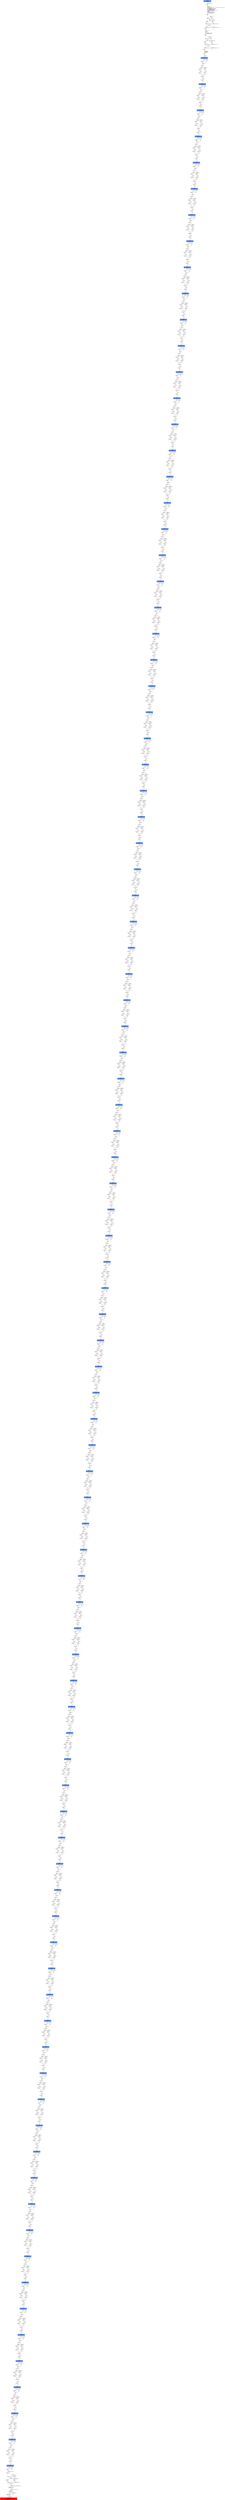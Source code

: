 digraph ARG {
node [style="filled" shape="box" color="white"]
0 [fillcolor="cornflowerblue" label="0 @ N20\nmain entry\nAbstractionState: ABS0: true\n" id="0"]
44 [label="44 @ N61\nmain\n" id="44"]
45 [label="45 @ N24\nmain\n" id="45"]
50 [label="50 @ N26\nmain\n" id="50"]
53 [label="53 @ N28\nmain\n" id="53"]
54 [label="54 @ N29\nmain\n" id="54"]
56 [label="56 @ N35\nmain\n" id="56"]
61 [label="61 @ N38\nmain\n" id="61"]
64 [label="64 @ N39\nmain\n" id="64"]
65 [label="65 @ N40\nmain\n" id="65"]
67 [label="67 @ N43\nmain\n" id="67"]
127397 [fillcolor="cornflowerblue" label="127397 @ N44\nmain\nAbstractionState: ABS8559\n" id="127397"]
127398 [label="127398 @ N45\nmain\n" id="127398"]
127417 [label="127417 @ N48\nmain\n" id="127417"]
127419 [label="127419 @ N50\nmain\n" id="127419"]
127420 [label="127420 @ N52\nmain\n" id="127420"]
127424 [label="127424 @ N49\nmain\n" id="127424"]
127425 [label="127425 @ N54\nmain\n" id="127425"]
127427 [fillcolor="cornflowerblue" label="127427 @ N44\nmain\nAbstractionState: ABS8561\n" id="127427"]
127428 [label="127428 @ N45\nmain\n" id="127428"]
127447 [label="127447 @ N48\nmain\n" id="127447"]
127449 [label="127449 @ N50\nmain\n" id="127449"]
127450 [label="127450 @ N52\nmain\n" id="127450"]
127454 [label="127454 @ N49\nmain\n" id="127454"]
127455 [label="127455 @ N54\nmain\n" id="127455"]
127457 [fillcolor="cornflowerblue" label="127457 @ N44\nmain\nAbstractionState: ABS8563\n" id="127457"]
127458 [label="127458 @ N45\nmain\n" id="127458"]
127477 [label="127477 @ N48\nmain\n" id="127477"]
127479 [label="127479 @ N50\nmain\n" id="127479"]
127480 [label="127480 @ N52\nmain\n" id="127480"]
127484 [label="127484 @ N49\nmain\n" id="127484"]
127485 [label="127485 @ N54\nmain\n" id="127485"]
127487 [fillcolor="cornflowerblue" label="127487 @ N44\nmain\nAbstractionState: ABS8565\n" id="127487"]
127488 [label="127488 @ N45\nmain\n" id="127488"]
127507 [label="127507 @ N48\nmain\n" id="127507"]
127509 [label="127509 @ N50\nmain\n" id="127509"]
127510 [label="127510 @ N52\nmain\n" id="127510"]
127514 [label="127514 @ N49\nmain\n" id="127514"]
127515 [label="127515 @ N54\nmain\n" id="127515"]
127517 [fillcolor="cornflowerblue" label="127517 @ N44\nmain\nAbstractionState: ABS8567\n" id="127517"]
127518 [label="127518 @ N45\nmain\n" id="127518"]
127537 [label="127537 @ N48\nmain\n" id="127537"]
127539 [label="127539 @ N50\nmain\n" id="127539"]
127540 [label="127540 @ N52\nmain\n" id="127540"]
127544 [label="127544 @ N49\nmain\n" id="127544"]
127545 [label="127545 @ N54\nmain\n" id="127545"]
127547 [fillcolor="cornflowerblue" label="127547 @ N44\nmain\nAbstractionState: ABS8569\n" id="127547"]
127548 [label="127548 @ N45\nmain\n" id="127548"]
127567 [label="127567 @ N48\nmain\n" id="127567"]
127569 [label="127569 @ N50\nmain\n" id="127569"]
127570 [label="127570 @ N52\nmain\n" id="127570"]
127574 [label="127574 @ N49\nmain\n" id="127574"]
127575 [label="127575 @ N54\nmain\n" id="127575"]
127577 [fillcolor="cornflowerblue" label="127577 @ N44\nmain\nAbstractionState: ABS8571\n" id="127577"]
127578 [label="127578 @ N45\nmain\n" id="127578"]
127597 [label="127597 @ N48\nmain\n" id="127597"]
127599 [label="127599 @ N50\nmain\n" id="127599"]
127600 [label="127600 @ N52\nmain\n" id="127600"]
127604 [label="127604 @ N49\nmain\n" id="127604"]
127605 [label="127605 @ N54\nmain\n" id="127605"]
127607 [fillcolor="cornflowerblue" label="127607 @ N44\nmain\nAbstractionState: ABS8573\n" id="127607"]
127608 [label="127608 @ N45\nmain\n" id="127608"]
127627 [label="127627 @ N48\nmain\n" id="127627"]
127629 [label="127629 @ N50\nmain\n" id="127629"]
127630 [label="127630 @ N52\nmain\n" id="127630"]
127634 [label="127634 @ N49\nmain\n" id="127634"]
127635 [label="127635 @ N54\nmain\n" id="127635"]
127637 [fillcolor="cornflowerblue" label="127637 @ N44\nmain\nAbstractionState: ABS8575\n" id="127637"]
127638 [label="127638 @ N45\nmain\n" id="127638"]
127657 [label="127657 @ N48\nmain\n" id="127657"]
127659 [label="127659 @ N50\nmain\n" id="127659"]
127660 [label="127660 @ N52\nmain\n" id="127660"]
127664 [label="127664 @ N49\nmain\n" id="127664"]
127665 [label="127665 @ N54\nmain\n" id="127665"]
127667 [fillcolor="cornflowerblue" label="127667 @ N44\nmain\nAbstractionState: ABS8577\n" id="127667"]
127668 [label="127668 @ N45\nmain\n" id="127668"]
127687 [label="127687 @ N48\nmain\n" id="127687"]
127689 [label="127689 @ N50\nmain\n" id="127689"]
127690 [label="127690 @ N52\nmain\n" id="127690"]
127694 [label="127694 @ N49\nmain\n" id="127694"]
127695 [label="127695 @ N54\nmain\n" id="127695"]
127697 [fillcolor="cornflowerblue" label="127697 @ N44\nmain\nAbstractionState: ABS8579\n" id="127697"]
127698 [label="127698 @ N45\nmain\n" id="127698"]
127717 [label="127717 @ N48\nmain\n" id="127717"]
127719 [label="127719 @ N50\nmain\n" id="127719"]
127720 [label="127720 @ N52\nmain\n" id="127720"]
127724 [label="127724 @ N49\nmain\n" id="127724"]
127725 [label="127725 @ N54\nmain\n" id="127725"]
127727 [fillcolor="cornflowerblue" label="127727 @ N44\nmain\nAbstractionState: ABS8581\n" id="127727"]
127728 [label="127728 @ N45\nmain\n" id="127728"]
127747 [label="127747 @ N48\nmain\n" id="127747"]
127749 [label="127749 @ N50\nmain\n" id="127749"]
127750 [label="127750 @ N52\nmain\n" id="127750"]
127754 [label="127754 @ N49\nmain\n" id="127754"]
127755 [label="127755 @ N54\nmain\n" id="127755"]
127757 [fillcolor="cornflowerblue" label="127757 @ N44\nmain\nAbstractionState: ABS8583\n" id="127757"]
127758 [label="127758 @ N45\nmain\n" id="127758"]
127777 [label="127777 @ N48\nmain\n" id="127777"]
127779 [label="127779 @ N50\nmain\n" id="127779"]
127780 [label="127780 @ N52\nmain\n" id="127780"]
127784 [label="127784 @ N49\nmain\n" id="127784"]
127785 [label="127785 @ N54\nmain\n" id="127785"]
127787 [fillcolor="cornflowerblue" label="127787 @ N44\nmain\nAbstractionState: ABS8585\n" id="127787"]
127788 [label="127788 @ N45\nmain\n" id="127788"]
127807 [label="127807 @ N48\nmain\n" id="127807"]
127809 [label="127809 @ N50\nmain\n" id="127809"]
127810 [label="127810 @ N52\nmain\n" id="127810"]
127814 [label="127814 @ N49\nmain\n" id="127814"]
127815 [label="127815 @ N54\nmain\n" id="127815"]
127817 [fillcolor="cornflowerblue" label="127817 @ N44\nmain\nAbstractionState: ABS8587\n" id="127817"]
127818 [label="127818 @ N45\nmain\n" id="127818"]
127837 [label="127837 @ N48\nmain\n" id="127837"]
127839 [label="127839 @ N50\nmain\n" id="127839"]
127840 [label="127840 @ N52\nmain\n" id="127840"]
127844 [label="127844 @ N49\nmain\n" id="127844"]
127845 [label="127845 @ N54\nmain\n" id="127845"]
127847 [fillcolor="cornflowerblue" label="127847 @ N44\nmain\nAbstractionState: ABS8589\n" id="127847"]
127848 [label="127848 @ N45\nmain\n" id="127848"]
127867 [label="127867 @ N48\nmain\n" id="127867"]
127869 [label="127869 @ N50\nmain\n" id="127869"]
127870 [label="127870 @ N52\nmain\n" id="127870"]
127874 [label="127874 @ N49\nmain\n" id="127874"]
127875 [label="127875 @ N54\nmain\n" id="127875"]
127877 [fillcolor="cornflowerblue" label="127877 @ N44\nmain\nAbstractionState: ABS8591\n" id="127877"]
127878 [label="127878 @ N45\nmain\n" id="127878"]
127897 [label="127897 @ N48\nmain\n" id="127897"]
127899 [label="127899 @ N50\nmain\n" id="127899"]
127900 [label="127900 @ N52\nmain\n" id="127900"]
127904 [label="127904 @ N49\nmain\n" id="127904"]
127905 [label="127905 @ N54\nmain\n" id="127905"]
127907 [fillcolor="cornflowerblue" label="127907 @ N44\nmain\nAbstractionState: ABS8593\n" id="127907"]
127908 [label="127908 @ N45\nmain\n" id="127908"]
127927 [label="127927 @ N48\nmain\n" id="127927"]
127929 [label="127929 @ N50\nmain\n" id="127929"]
127930 [label="127930 @ N52\nmain\n" id="127930"]
127934 [label="127934 @ N49\nmain\n" id="127934"]
127935 [label="127935 @ N54\nmain\n" id="127935"]
127937 [fillcolor="cornflowerblue" label="127937 @ N44\nmain\nAbstractionState: ABS8595\n" id="127937"]
127938 [label="127938 @ N45\nmain\n" id="127938"]
127957 [label="127957 @ N48\nmain\n" id="127957"]
127959 [label="127959 @ N50\nmain\n" id="127959"]
127960 [label="127960 @ N52\nmain\n" id="127960"]
127964 [label="127964 @ N49\nmain\n" id="127964"]
127965 [label="127965 @ N54\nmain\n" id="127965"]
127967 [fillcolor="cornflowerblue" label="127967 @ N44\nmain\nAbstractionState: ABS8597\n" id="127967"]
127968 [label="127968 @ N45\nmain\n" id="127968"]
127987 [label="127987 @ N48\nmain\n" id="127987"]
127989 [label="127989 @ N50\nmain\n" id="127989"]
127990 [label="127990 @ N52\nmain\n" id="127990"]
127994 [label="127994 @ N49\nmain\n" id="127994"]
127995 [label="127995 @ N54\nmain\n" id="127995"]
127997 [fillcolor="cornflowerblue" label="127997 @ N44\nmain\nAbstractionState: ABS8599\n" id="127997"]
127998 [label="127998 @ N45\nmain\n" id="127998"]
128017 [label="128017 @ N48\nmain\n" id="128017"]
128019 [label="128019 @ N50\nmain\n" id="128019"]
128020 [label="128020 @ N52\nmain\n" id="128020"]
128024 [label="128024 @ N49\nmain\n" id="128024"]
128025 [label="128025 @ N54\nmain\n" id="128025"]
128027 [fillcolor="cornflowerblue" label="128027 @ N44\nmain\nAbstractionState: ABS8601\n" id="128027"]
128028 [label="128028 @ N45\nmain\n" id="128028"]
128047 [label="128047 @ N48\nmain\n" id="128047"]
128049 [label="128049 @ N50\nmain\n" id="128049"]
128050 [label="128050 @ N52\nmain\n" id="128050"]
128054 [label="128054 @ N49\nmain\n" id="128054"]
128055 [label="128055 @ N54\nmain\n" id="128055"]
128057 [fillcolor="cornflowerblue" label="128057 @ N44\nmain\nAbstractionState: ABS8603\n" id="128057"]
128058 [label="128058 @ N45\nmain\n" id="128058"]
128077 [label="128077 @ N48\nmain\n" id="128077"]
128079 [label="128079 @ N50\nmain\n" id="128079"]
128080 [label="128080 @ N52\nmain\n" id="128080"]
128084 [label="128084 @ N49\nmain\n" id="128084"]
128085 [label="128085 @ N54\nmain\n" id="128085"]
128087 [fillcolor="cornflowerblue" label="128087 @ N44\nmain\nAbstractionState: ABS8605\n" id="128087"]
128088 [label="128088 @ N45\nmain\n" id="128088"]
128107 [label="128107 @ N48\nmain\n" id="128107"]
128109 [label="128109 @ N50\nmain\n" id="128109"]
128110 [label="128110 @ N52\nmain\n" id="128110"]
128114 [label="128114 @ N49\nmain\n" id="128114"]
128115 [label="128115 @ N54\nmain\n" id="128115"]
128117 [fillcolor="cornflowerblue" label="128117 @ N44\nmain\nAbstractionState: ABS8607\n" id="128117"]
128118 [label="128118 @ N45\nmain\n" id="128118"]
128137 [label="128137 @ N48\nmain\n" id="128137"]
128139 [label="128139 @ N50\nmain\n" id="128139"]
128140 [label="128140 @ N52\nmain\n" id="128140"]
128144 [label="128144 @ N49\nmain\n" id="128144"]
128145 [label="128145 @ N54\nmain\n" id="128145"]
128147 [fillcolor="cornflowerblue" label="128147 @ N44\nmain\nAbstractionState: ABS8609\n" id="128147"]
128148 [label="128148 @ N45\nmain\n" id="128148"]
128167 [label="128167 @ N48\nmain\n" id="128167"]
128169 [label="128169 @ N50\nmain\n" id="128169"]
128170 [label="128170 @ N52\nmain\n" id="128170"]
128174 [label="128174 @ N49\nmain\n" id="128174"]
128175 [label="128175 @ N54\nmain\n" id="128175"]
128177 [fillcolor="cornflowerblue" label="128177 @ N44\nmain\nAbstractionState: ABS8611\n" id="128177"]
128178 [label="128178 @ N45\nmain\n" id="128178"]
128197 [label="128197 @ N48\nmain\n" id="128197"]
128199 [label="128199 @ N50\nmain\n" id="128199"]
128200 [label="128200 @ N52\nmain\n" id="128200"]
128204 [label="128204 @ N49\nmain\n" id="128204"]
128205 [label="128205 @ N54\nmain\n" id="128205"]
128207 [fillcolor="cornflowerblue" label="128207 @ N44\nmain\nAbstractionState: ABS8613\n" id="128207"]
128208 [label="128208 @ N45\nmain\n" id="128208"]
128227 [label="128227 @ N48\nmain\n" id="128227"]
128229 [label="128229 @ N50\nmain\n" id="128229"]
128230 [label="128230 @ N52\nmain\n" id="128230"]
128234 [label="128234 @ N49\nmain\n" id="128234"]
128235 [label="128235 @ N54\nmain\n" id="128235"]
128237 [fillcolor="cornflowerblue" label="128237 @ N44\nmain\nAbstractionState: ABS8615\n" id="128237"]
128238 [label="128238 @ N45\nmain\n" id="128238"]
128257 [label="128257 @ N48\nmain\n" id="128257"]
128259 [label="128259 @ N50\nmain\n" id="128259"]
128260 [label="128260 @ N52\nmain\n" id="128260"]
128264 [label="128264 @ N49\nmain\n" id="128264"]
128265 [label="128265 @ N54\nmain\n" id="128265"]
128267 [fillcolor="cornflowerblue" label="128267 @ N44\nmain\nAbstractionState: ABS8617\n" id="128267"]
128268 [label="128268 @ N45\nmain\n" id="128268"]
128287 [label="128287 @ N48\nmain\n" id="128287"]
128289 [label="128289 @ N50\nmain\n" id="128289"]
128290 [label="128290 @ N52\nmain\n" id="128290"]
128294 [label="128294 @ N49\nmain\n" id="128294"]
128295 [label="128295 @ N54\nmain\n" id="128295"]
128297 [fillcolor="cornflowerblue" label="128297 @ N44\nmain\nAbstractionState: ABS8619\n" id="128297"]
128298 [label="128298 @ N45\nmain\n" id="128298"]
128317 [label="128317 @ N48\nmain\n" id="128317"]
128319 [label="128319 @ N50\nmain\n" id="128319"]
128320 [label="128320 @ N52\nmain\n" id="128320"]
128324 [label="128324 @ N49\nmain\n" id="128324"]
128325 [label="128325 @ N54\nmain\n" id="128325"]
128327 [fillcolor="cornflowerblue" label="128327 @ N44\nmain\nAbstractionState: ABS8621\n" id="128327"]
128328 [label="128328 @ N45\nmain\n" id="128328"]
128347 [label="128347 @ N48\nmain\n" id="128347"]
128349 [label="128349 @ N50\nmain\n" id="128349"]
128350 [label="128350 @ N52\nmain\n" id="128350"]
128354 [label="128354 @ N49\nmain\n" id="128354"]
128355 [label="128355 @ N54\nmain\n" id="128355"]
128357 [fillcolor="cornflowerblue" label="128357 @ N44\nmain\nAbstractionState: ABS8623\n" id="128357"]
128358 [label="128358 @ N45\nmain\n" id="128358"]
128377 [label="128377 @ N48\nmain\n" id="128377"]
128379 [label="128379 @ N50\nmain\n" id="128379"]
128380 [label="128380 @ N52\nmain\n" id="128380"]
128384 [label="128384 @ N49\nmain\n" id="128384"]
128385 [label="128385 @ N54\nmain\n" id="128385"]
128387 [fillcolor="cornflowerblue" label="128387 @ N44\nmain\nAbstractionState: ABS8625\n" id="128387"]
128388 [label="128388 @ N45\nmain\n" id="128388"]
128407 [label="128407 @ N48\nmain\n" id="128407"]
128409 [label="128409 @ N50\nmain\n" id="128409"]
128410 [label="128410 @ N52\nmain\n" id="128410"]
128414 [label="128414 @ N49\nmain\n" id="128414"]
128415 [label="128415 @ N54\nmain\n" id="128415"]
128417 [fillcolor="cornflowerblue" label="128417 @ N44\nmain\nAbstractionState: ABS8627\n" id="128417"]
128418 [label="128418 @ N45\nmain\n" id="128418"]
128437 [label="128437 @ N48\nmain\n" id="128437"]
128439 [label="128439 @ N50\nmain\n" id="128439"]
128440 [label="128440 @ N52\nmain\n" id="128440"]
128444 [label="128444 @ N49\nmain\n" id="128444"]
128445 [label="128445 @ N54\nmain\n" id="128445"]
128447 [fillcolor="cornflowerblue" label="128447 @ N44\nmain\nAbstractionState: ABS8629\n" id="128447"]
128448 [label="128448 @ N45\nmain\n" id="128448"]
128467 [label="128467 @ N48\nmain\n" id="128467"]
128469 [label="128469 @ N50\nmain\n" id="128469"]
128470 [label="128470 @ N52\nmain\n" id="128470"]
128474 [label="128474 @ N49\nmain\n" id="128474"]
128475 [label="128475 @ N54\nmain\n" id="128475"]
128477 [fillcolor="cornflowerblue" label="128477 @ N44\nmain\nAbstractionState: ABS8631\n" id="128477"]
128478 [label="128478 @ N45\nmain\n" id="128478"]
128497 [label="128497 @ N48\nmain\n" id="128497"]
128499 [label="128499 @ N50\nmain\n" id="128499"]
128500 [label="128500 @ N52\nmain\n" id="128500"]
128504 [label="128504 @ N49\nmain\n" id="128504"]
128505 [label="128505 @ N54\nmain\n" id="128505"]
128507 [fillcolor="cornflowerblue" label="128507 @ N44\nmain\nAbstractionState: ABS8633\n" id="128507"]
128508 [label="128508 @ N45\nmain\n" id="128508"]
128527 [label="128527 @ N48\nmain\n" id="128527"]
128529 [label="128529 @ N50\nmain\n" id="128529"]
128530 [label="128530 @ N52\nmain\n" id="128530"]
128534 [label="128534 @ N49\nmain\n" id="128534"]
128535 [label="128535 @ N54\nmain\n" id="128535"]
128537 [fillcolor="cornflowerblue" label="128537 @ N44\nmain\nAbstractionState: ABS8635\n" id="128537"]
128538 [label="128538 @ N45\nmain\n" id="128538"]
128557 [label="128557 @ N48\nmain\n" id="128557"]
128559 [label="128559 @ N50\nmain\n" id="128559"]
128560 [label="128560 @ N52\nmain\n" id="128560"]
128564 [label="128564 @ N49\nmain\n" id="128564"]
128565 [label="128565 @ N54\nmain\n" id="128565"]
128567 [fillcolor="cornflowerblue" label="128567 @ N44\nmain\nAbstractionState: ABS8637\n" id="128567"]
128568 [label="128568 @ N45\nmain\n" id="128568"]
128587 [label="128587 @ N48\nmain\n" id="128587"]
128589 [label="128589 @ N50\nmain\n" id="128589"]
128590 [label="128590 @ N52\nmain\n" id="128590"]
128594 [label="128594 @ N49\nmain\n" id="128594"]
128595 [label="128595 @ N54\nmain\n" id="128595"]
128597 [fillcolor="cornflowerblue" label="128597 @ N44\nmain\nAbstractionState: ABS8639\n" id="128597"]
128598 [label="128598 @ N45\nmain\n" id="128598"]
128617 [label="128617 @ N48\nmain\n" id="128617"]
128619 [label="128619 @ N50\nmain\n" id="128619"]
128620 [label="128620 @ N52\nmain\n" id="128620"]
128624 [label="128624 @ N49\nmain\n" id="128624"]
128625 [label="128625 @ N54\nmain\n" id="128625"]
128627 [fillcolor="cornflowerblue" label="128627 @ N44\nmain\nAbstractionState: ABS8641\n" id="128627"]
128628 [label="128628 @ N45\nmain\n" id="128628"]
128647 [label="128647 @ N48\nmain\n" id="128647"]
128649 [label="128649 @ N50\nmain\n" id="128649"]
128650 [label="128650 @ N52\nmain\n" id="128650"]
128654 [label="128654 @ N49\nmain\n" id="128654"]
128655 [label="128655 @ N54\nmain\n" id="128655"]
128657 [fillcolor="cornflowerblue" label="128657 @ N44\nmain\nAbstractionState: ABS8643\n" id="128657"]
128658 [label="128658 @ N45\nmain\n" id="128658"]
128677 [label="128677 @ N48\nmain\n" id="128677"]
128679 [label="128679 @ N50\nmain\n" id="128679"]
128680 [label="128680 @ N52\nmain\n" id="128680"]
128684 [label="128684 @ N49\nmain\n" id="128684"]
128685 [label="128685 @ N54\nmain\n" id="128685"]
128687 [fillcolor="cornflowerblue" label="128687 @ N44\nmain\nAbstractionState: ABS8645\n" id="128687"]
128688 [label="128688 @ N45\nmain\n" id="128688"]
128707 [label="128707 @ N48\nmain\n" id="128707"]
128709 [label="128709 @ N50\nmain\n" id="128709"]
128710 [label="128710 @ N52\nmain\n" id="128710"]
128714 [label="128714 @ N49\nmain\n" id="128714"]
128715 [label="128715 @ N54\nmain\n" id="128715"]
128717 [fillcolor="cornflowerblue" label="128717 @ N44\nmain\nAbstractionState: ABS8647\n" id="128717"]
128718 [label="128718 @ N45\nmain\n" id="128718"]
128737 [label="128737 @ N48\nmain\n" id="128737"]
128739 [label="128739 @ N50\nmain\n" id="128739"]
128740 [label="128740 @ N52\nmain\n" id="128740"]
128744 [label="128744 @ N49\nmain\n" id="128744"]
128745 [label="128745 @ N54\nmain\n" id="128745"]
128747 [fillcolor="cornflowerblue" label="128747 @ N44\nmain\nAbstractionState: ABS8649\n" id="128747"]
128748 [label="128748 @ N45\nmain\n" id="128748"]
128767 [label="128767 @ N48\nmain\n" id="128767"]
128769 [label="128769 @ N50\nmain\n" id="128769"]
128770 [label="128770 @ N52\nmain\n" id="128770"]
128774 [label="128774 @ N49\nmain\n" id="128774"]
128775 [label="128775 @ N54\nmain\n" id="128775"]
128777 [fillcolor="cornflowerblue" label="128777 @ N44\nmain\nAbstractionState: ABS8651\n" id="128777"]
128778 [label="128778 @ N45\nmain\n" id="128778"]
128797 [label="128797 @ N48\nmain\n" id="128797"]
128799 [label="128799 @ N50\nmain\n" id="128799"]
128800 [label="128800 @ N52\nmain\n" id="128800"]
128804 [label="128804 @ N49\nmain\n" id="128804"]
128805 [label="128805 @ N54\nmain\n" id="128805"]
128807 [fillcolor="cornflowerblue" label="128807 @ N44\nmain\nAbstractionState: ABS8653\n" id="128807"]
128808 [label="128808 @ N45\nmain\n" id="128808"]
128827 [label="128827 @ N48\nmain\n" id="128827"]
128829 [label="128829 @ N50\nmain\n" id="128829"]
128830 [label="128830 @ N52\nmain\n" id="128830"]
128834 [label="128834 @ N49\nmain\n" id="128834"]
128835 [label="128835 @ N54\nmain\n" id="128835"]
128837 [fillcolor="cornflowerblue" label="128837 @ N44\nmain\nAbstractionState: ABS8655\n" id="128837"]
128838 [label="128838 @ N45\nmain\n" id="128838"]
128857 [label="128857 @ N48\nmain\n" id="128857"]
128859 [label="128859 @ N50\nmain\n" id="128859"]
128860 [label="128860 @ N52\nmain\n" id="128860"]
128864 [label="128864 @ N49\nmain\n" id="128864"]
128865 [label="128865 @ N54\nmain\n" id="128865"]
128867 [fillcolor="cornflowerblue" label="128867 @ N44\nmain\nAbstractionState: ABS8657\n" id="128867"]
128868 [label="128868 @ N45\nmain\n" id="128868"]
128887 [label="128887 @ N48\nmain\n" id="128887"]
128889 [label="128889 @ N50\nmain\n" id="128889"]
128890 [label="128890 @ N52\nmain\n" id="128890"]
128894 [label="128894 @ N49\nmain\n" id="128894"]
128895 [label="128895 @ N54\nmain\n" id="128895"]
128897 [fillcolor="cornflowerblue" label="128897 @ N44\nmain\nAbstractionState: ABS8659\n" id="128897"]
128898 [label="128898 @ N45\nmain\n" id="128898"]
128917 [label="128917 @ N48\nmain\n" id="128917"]
128919 [label="128919 @ N50\nmain\n" id="128919"]
128920 [label="128920 @ N52\nmain\n" id="128920"]
128924 [label="128924 @ N49\nmain\n" id="128924"]
128925 [label="128925 @ N54\nmain\n" id="128925"]
128927 [fillcolor="cornflowerblue" label="128927 @ N44\nmain\nAbstractionState: ABS8661\n" id="128927"]
128928 [label="128928 @ N45\nmain\n" id="128928"]
128947 [label="128947 @ N48\nmain\n" id="128947"]
128949 [label="128949 @ N50\nmain\n" id="128949"]
128950 [label="128950 @ N52\nmain\n" id="128950"]
128954 [label="128954 @ N49\nmain\n" id="128954"]
128955 [label="128955 @ N54\nmain\n" id="128955"]
128957 [fillcolor="cornflowerblue" label="128957 @ N44\nmain\nAbstractionState: ABS8663\n" id="128957"]
128958 [label="128958 @ N45\nmain\n" id="128958"]
128977 [label="128977 @ N48\nmain\n" id="128977"]
128979 [label="128979 @ N50\nmain\n" id="128979"]
128980 [label="128980 @ N52\nmain\n" id="128980"]
128984 [label="128984 @ N49\nmain\n" id="128984"]
128985 [label="128985 @ N54\nmain\n" id="128985"]
128987 [fillcolor="cornflowerblue" label="128987 @ N44\nmain\nAbstractionState: ABS8665\n" id="128987"]
128988 [label="128988 @ N45\nmain\n" id="128988"]
129007 [label="129007 @ N48\nmain\n" id="129007"]
129009 [label="129009 @ N50\nmain\n" id="129009"]
129010 [label="129010 @ N52\nmain\n" id="129010"]
129014 [label="129014 @ N49\nmain\n" id="129014"]
129015 [label="129015 @ N54\nmain\n" id="129015"]
129017 [fillcolor="cornflowerblue" label="129017 @ N44\nmain\nAbstractionState: ABS8667\n" id="129017"]
129018 [label="129018 @ N45\nmain\n" id="129018"]
129037 [label="129037 @ N48\nmain\n" id="129037"]
129039 [label="129039 @ N50\nmain\n" id="129039"]
129040 [label="129040 @ N52\nmain\n" id="129040"]
129044 [label="129044 @ N49\nmain\n" id="129044"]
129045 [label="129045 @ N54\nmain\n" id="129045"]
129047 [fillcolor="cornflowerblue" label="129047 @ N44\nmain\nAbstractionState: ABS8669\n" id="129047"]
129048 [label="129048 @ N45\nmain\n" id="129048"]
129067 [label="129067 @ N48\nmain\n" id="129067"]
129069 [label="129069 @ N50\nmain\n" id="129069"]
129070 [label="129070 @ N52\nmain\n" id="129070"]
129074 [label="129074 @ N49\nmain\n" id="129074"]
129075 [label="129075 @ N54\nmain\n" id="129075"]
129077 [fillcolor="cornflowerblue" label="129077 @ N44\nmain\nAbstractionState: ABS8671\n" id="129077"]
129078 [label="129078 @ N45\nmain\n" id="129078"]
129097 [label="129097 @ N48\nmain\n" id="129097"]
129099 [label="129099 @ N50\nmain\n" id="129099"]
129100 [label="129100 @ N52\nmain\n" id="129100"]
129104 [label="129104 @ N49\nmain\n" id="129104"]
129105 [label="129105 @ N54\nmain\n" id="129105"]
129107 [fillcolor="cornflowerblue" label="129107 @ N44\nmain\nAbstractionState: ABS8673\n" id="129107"]
129108 [label="129108 @ N45\nmain\n" id="129108"]
129127 [label="129127 @ N48\nmain\n" id="129127"]
129129 [label="129129 @ N50\nmain\n" id="129129"]
129130 [label="129130 @ N52\nmain\n" id="129130"]
129134 [label="129134 @ N49\nmain\n" id="129134"]
129135 [label="129135 @ N54\nmain\n" id="129135"]
129137 [fillcolor="cornflowerblue" label="129137 @ N44\nmain\nAbstractionState: ABS8675\n" id="129137"]
129138 [label="129138 @ N45\nmain\n" id="129138"]
129157 [label="129157 @ N48\nmain\n" id="129157"]
129159 [label="129159 @ N50\nmain\n" id="129159"]
129160 [label="129160 @ N52\nmain\n" id="129160"]
129164 [label="129164 @ N49\nmain\n" id="129164"]
129165 [label="129165 @ N54\nmain\n" id="129165"]
129167 [fillcolor="cornflowerblue" label="129167 @ N44\nmain\nAbstractionState: ABS8677\n" id="129167"]
129168 [label="129168 @ N45\nmain\n" id="129168"]
129187 [label="129187 @ N48\nmain\n" id="129187"]
129189 [label="129189 @ N50\nmain\n" id="129189"]
129190 [label="129190 @ N52\nmain\n" id="129190"]
129194 [label="129194 @ N49\nmain\n" id="129194"]
129195 [label="129195 @ N54\nmain\n" id="129195"]
129197 [fillcolor="cornflowerblue" label="129197 @ N44\nmain\nAbstractionState: ABS8679\n" id="129197"]
129198 [label="129198 @ N45\nmain\n" id="129198"]
129217 [label="129217 @ N48\nmain\n" id="129217"]
129219 [label="129219 @ N50\nmain\n" id="129219"]
129220 [label="129220 @ N52\nmain\n" id="129220"]
129224 [label="129224 @ N49\nmain\n" id="129224"]
129225 [label="129225 @ N54\nmain\n" id="129225"]
129227 [fillcolor="cornflowerblue" label="129227 @ N44\nmain\nAbstractionState: ABS8681\n" id="129227"]
129228 [label="129228 @ N45\nmain\n" id="129228"]
129247 [label="129247 @ N48\nmain\n" id="129247"]
129249 [label="129249 @ N50\nmain\n" id="129249"]
129250 [label="129250 @ N52\nmain\n" id="129250"]
129254 [label="129254 @ N49\nmain\n" id="129254"]
129255 [label="129255 @ N54\nmain\n" id="129255"]
129257 [fillcolor="cornflowerblue" label="129257 @ N44\nmain\nAbstractionState: ABS8683\n" id="129257"]
129258 [label="129258 @ N45\nmain\n" id="129258"]
129277 [label="129277 @ N48\nmain\n" id="129277"]
129279 [label="129279 @ N50\nmain\n" id="129279"]
129280 [label="129280 @ N52\nmain\n" id="129280"]
129284 [label="129284 @ N49\nmain\n" id="129284"]
129285 [label="129285 @ N54\nmain\n" id="129285"]
129287 [fillcolor="cornflowerblue" label="129287 @ N44\nmain\nAbstractionState: ABS8685\n" id="129287"]
129288 [label="129288 @ N45\nmain\n" id="129288"]
129307 [label="129307 @ N48\nmain\n" id="129307"]
129309 [label="129309 @ N50\nmain\n" id="129309"]
129310 [label="129310 @ N52\nmain\n" id="129310"]
129314 [label="129314 @ N49\nmain\n" id="129314"]
129315 [label="129315 @ N54\nmain\n" id="129315"]
129317 [fillcolor="cornflowerblue" label="129317 @ N44\nmain\nAbstractionState: ABS8687\n" id="129317"]
129318 [label="129318 @ N45\nmain\n" id="129318"]
129337 [label="129337 @ N48\nmain\n" id="129337"]
129339 [label="129339 @ N50\nmain\n" id="129339"]
129340 [label="129340 @ N52\nmain\n" id="129340"]
129344 [label="129344 @ N49\nmain\n" id="129344"]
129345 [label="129345 @ N54\nmain\n" id="129345"]
129347 [fillcolor="cornflowerblue" label="129347 @ N44\nmain\nAbstractionState: ABS8689\n" id="129347"]
129348 [label="129348 @ N45\nmain\n" id="129348"]
129367 [label="129367 @ N48\nmain\n" id="129367"]
129369 [label="129369 @ N50\nmain\n" id="129369"]
129370 [label="129370 @ N52\nmain\n" id="129370"]
129374 [label="129374 @ N49\nmain\n" id="129374"]
129375 [label="129375 @ N54\nmain\n" id="129375"]
129377 [fillcolor="cornflowerblue" label="129377 @ N44\nmain\nAbstractionState: ABS8691\n" id="129377"]
129378 [label="129378 @ N45\nmain\n" id="129378"]
129397 [label="129397 @ N48\nmain\n" id="129397"]
129399 [label="129399 @ N50\nmain\n" id="129399"]
129400 [label="129400 @ N52\nmain\n" id="129400"]
129404 [label="129404 @ N49\nmain\n" id="129404"]
129405 [label="129405 @ N54\nmain\n" id="129405"]
129407 [fillcolor="cornflowerblue" label="129407 @ N44\nmain\nAbstractionState: ABS8693\n" id="129407"]
129408 [label="129408 @ N45\nmain\n" id="129408"]
129427 [label="129427 @ N48\nmain\n" id="129427"]
129429 [label="129429 @ N50\nmain\n" id="129429"]
129430 [label="129430 @ N52\nmain\n" id="129430"]
129434 [label="129434 @ N49\nmain\n" id="129434"]
129435 [label="129435 @ N54\nmain\n" id="129435"]
129437 [fillcolor="cornflowerblue" label="129437 @ N44\nmain\nAbstractionState: ABS8695\n" id="129437"]
129438 [label="129438 @ N45\nmain\n" id="129438"]
129457 [label="129457 @ N48\nmain\n" id="129457"]
129459 [label="129459 @ N50\nmain\n" id="129459"]
129460 [label="129460 @ N52\nmain\n" id="129460"]
129464 [label="129464 @ N49\nmain\n" id="129464"]
129465 [label="129465 @ N54\nmain\n" id="129465"]
129467 [fillcolor="cornflowerblue" label="129467 @ N44\nmain\nAbstractionState: ABS8697\n" id="129467"]
129468 [label="129468 @ N45\nmain\n" id="129468"]
129487 [label="129487 @ N48\nmain\n" id="129487"]
129489 [label="129489 @ N50\nmain\n" id="129489"]
129490 [label="129490 @ N52\nmain\n" id="129490"]
129494 [label="129494 @ N49\nmain\n" id="129494"]
129495 [label="129495 @ N54\nmain\n" id="129495"]
129497 [fillcolor="cornflowerblue" label="129497 @ N44\nmain\nAbstractionState: ABS8699\n" id="129497"]
129498 [label="129498 @ N45\nmain\n" id="129498"]
129517 [label="129517 @ N48\nmain\n" id="129517"]
129519 [label="129519 @ N50\nmain\n" id="129519"]
129520 [label="129520 @ N52\nmain\n" id="129520"]
129524 [label="129524 @ N49\nmain\n" id="129524"]
129525 [label="129525 @ N54\nmain\n" id="129525"]
129527 [fillcolor="cornflowerblue" label="129527 @ N44\nmain\nAbstractionState: ABS8701\n" id="129527"]
129528 [label="129528 @ N45\nmain\n" id="129528"]
129547 [label="129547 @ N48\nmain\n" id="129547"]
129549 [label="129549 @ N50\nmain\n" id="129549"]
129550 [label="129550 @ N52\nmain\n" id="129550"]
129554 [label="129554 @ N49\nmain\n" id="129554"]
129555 [label="129555 @ N54\nmain\n" id="129555"]
129557 [fillcolor="cornflowerblue" label="129557 @ N44\nmain\nAbstractionState: ABS8703\n" id="129557"]
129558 [label="129558 @ N45\nmain\n" id="129558"]
129577 [label="129577 @ N48\nmain\n" id="129577"]
129579 [label="129579 @ N50\nmain\n" id="129579"]
129580 [label="129580 @ N52\nmain\n" id="129580"]
129584 [label="129584 @ N49\nmain\n" id="129584"]
129585 [label="129585 @ N54\nmain\n" id="129585"]
129587 [fillcolor="cornflowerblue" label="129587 @ N44\nmain\nAbstractionState: ABS8705\n" id="129587"]
129588 [label="129588 @ N45\nmain\n" id="129588"]
129607 [label="129607 @ N48\nmain\n" id="129607"]
129609 [label="129609 @ N50\nmain\n" id="129609"]
129610 [label="129610 @ N52\nmain\n" id="129610"]
129614 [label="129614 @ N49\nmain\n" id="129614"]
129615 [label="129615 @ N54\nmain\n" id="129615"]
129617 [fillcolor="cornflowerblue" label="129617 @ N44\nmain\nAbstractionState: ABS8707\n" id="129617"]
129618 [label="129618 @ N45\nmain\n" id="129618"]
129637 [label="129637 @ N48\nmain\n" id="129637"]
129639 [label="129639 @ N50\nmain\n" id="129639"]
129640 [label="129640 @ N52\nmain\n" id="129640"]
129644 [label="129644 @ N49\nmain\n" id="129644"]
129645 [label="129645 @ N54\nmain\n" id="129645"]
129647 [fillcolor="cornflowerblue" label="129647 @ N44\nmain\nAbstractionState: ABS8709\n" id="129647"]
129648 [label="129648 @ N45\nmain\n" id="129648"]
129667 [label="129667 @ N48\nmain\n" id="129667"]
129669 [label="129669 @ N50\nmain\n" id="129669"]
129670 [label="129670 @ N52\nmain\n" id="129670"]
129674 [label="129674 @ N49\nmain\n" id="129674"]
129675 [label="129675 @ N54\nmain\n" id="129675"]
129677 [fillcolor="cornflowerblue" label="129677 @ N44\nmain\nAbstractionState: ABS8711\n" id="129677"]
129678 [label="129678 @ N45\nmain\n" id="129678"]
129697 [label="129697 @ N48\nmain\n" id="129697"]
129699 [label="129699 @ N50\nmain\n" id="129699"]
129700 [label="129700 @ N52\nmain\n" id="129700"]
129704 [label="129704 @ N49\nmain\n" id="129704"]
129705 [label="129705 @ N54\nmain\n" id="129705"]
129707 [fillcolor="cornflowerblue" label="129707 @ N44\nmain\nAbstractionState: ABS8713\n" id="129707"]
129708 [label="129708 @ N45\nmain\n" id="129708"]
129727 [label="129727 @ N48\nmain\n" id="129727"]
129729 [label="129729 @ N50\nmain\n" id="129729"]
129730 [label="129730 @ N52\nmain\n" id="129730"]
129734 [label="129734 @ N49\nmain\n" id="129734"]
129735 [label="129735 @ N54\nmain\n" id="129735"]
129737 [fillcolor="cornflowerblue" label="129737 @ N44\nmain\nAbstractionState: ABS8715\n" id="129737"]
129738 [label="129738 @ N45\nmain\n" id="129738"]
129757 [label="129757 @ N48\nmain\n" id="129757"]
129759 [label="129759 @ N50\nmain\n" id="129759"]
129760 [label="129760 @ N52\nmain\n" id="129760"]
129764 [label="129764 @ N49\nmain\n" id="129764"]
129765 [label="129765 @ N54\nmain\n" id="129765"]
129767 [fillcolor="cornflowerblue" label="129767 @ N44\nmain\nAbstractionState: ABS8717\n" id="129767"]
129768 [label="129768 @ N45\nmain\n" id="129768"]
129787 [label="129787 @ N48\nmain\n" id="129787"]
129789 [label="129789 @ N50\nmain\n" id="129789"]
129790 [label="129790 @ N52\nmain\n" id="129790"]
129794 [label="129794 @ N49\nmain\n" id="129794"]
129795 [label="129795 @ N54\nmain\n" id="129795"]
129797 [fillcolor="cornflowerblue" label="129797 @ N44\nmain\nAbstractionState: ABS8719\n" id="129797"]
129798 [label="129798 @ N45\nmain\n" id="129798"]
129817 [label="129817 @ N48\nmain\n" id="129817"]
129819 [label="129819 @ N50\nmain\n" id="129819"]
129820 [label="129820 @ N52\nmain\n" id="129820"]
129824 [label="129824 @ N49\nmain\n" id="129824"]
129825 [label="129825 @ N54\nmain\n" id="129825"]
129827 [fillcolor="cornflowerblue" label="129827 @ N44\nmain\nAbstractionState: ABS8721\n" id="129827"]
129828 [label="129828 @ N45\nmain\n" id="129828"]
129847 [label="129847 @ N48\nmain\n" id="129847"]
129849 [label="129849 @ N50\nmain\n" id="129849"]
129850 [label="129850 @ N52\nmain\n" id="129850"]
129854 [label="129854 @ N49\nmain\n" id="129854"]
129855 [label="129855 @ N54\nmain\n" id="129855"]
129857 [fillcolor="cornflowerblue" label="129857 @ N44\nmain\nAbstractionState: ABS8723\n" id="129857"]
129858 [label="129858 @ N45\nmain\n" id="129858"]
129877 [label="129877 @ N48\nmain\n" id="129877"]
129879 [label="129879 @ N50\nmain\n" id="129879"]
129880 [label="129880 @ N52\nmain\n" id="129880"]
129884 [label="129884 @ N49\nmain\n" id="129884"]
129885 [label="129885 @ N54\nmain\n" id="129885"]
129887 [fillcolor="cornflowerblue" label="129887 @ N44\nmain\nAbstractionState: ABS8725\n" id="129887"]
129888 [label="129888 @ N45\nmain\n" id="129888"]
129907 [label="129907 @ N48\nmain\n" id="129907"]
129909 [label="129909 @ N50\nmain\n" id="129909"]
129910 [label="129910 @ N52\nmain\n" id="129910"]
129914 [label="129914 @ N49\nmain\n" id="129914"]
129915 [label="129915 @ N54\nmain\n" id="129915"]
129917 [fillcolor="cornflowerblue" label="129917 @ N44\nmain\nAbstractionState: ABS8727\n" id="129917"]
129918 [label="129918 @ N45\nmain\n" id="129918"]
129937 [label="129937 @ N48\nmain\n" id="129937"]
129939 [label="129939 @ N50\nmain\n" id="129939"]
129940 [label="129940 @ N52\nmain\n" id="129940"]
129944 [label="129944 @ N49\nmain\n" id="129944"]
129945 [label="129945 @ N54\nmain\n" id="129945"]
129947 [fillcolor="cornflowerblue" label="129947 @ N44\nmain\nAbstractionState: ABS8729\n" id="129947"]
129948 [label="129948 @ N45\nmain\n" id="129948"]
129967 [label="129967 @ N48\nmain\n" id="129967"]
129969 [label="129969 @ N50\nmain\n" id="129969"]
129970 [label="129970 @ N52\nmain\n" id="129970"]
129974 [label="129974 @ N49\nmain\n" id="129974"]
129975 [label="129975 @ N54\nmain\n" id="129975"]
129977 [fillcolor="cornflowerblue" label="129977 @ N44\nmain\nAbstractionState: ABS8731\n" id="129977"]
129978 [label="129978 @ N45\nmain\n" id="129978"]
129997 [label="129997 @ N48\nmain\n" id="129997"]
129999 [label="129999 @ N50\nmain\n" id="129999"]
130000 [label="130000 @ N52\nmain\n" id="130000"]
130004 [label="130004 @ N49\nmain\n" id="130004"]
130005 [label="130005 @ N54\nmain\n" id="130005"]
130007 [fillcolor="cornflowerblue" label="130007 @ N44\nmain\nAbstractionState: ABS8733\n" id="130007"]
130008 [label="130008 @ N45\nmain\n" id="130008"]
130027 [label="130027 @ N48\nmain\n" id="130027"]
130029 [label="130029 @ N50\nmain\n" id="130029"]
130030 [label="130030 @ N52\nmain\n" id="130030"]
130034 [label="130034 @ N49\nmain\n" id="130034"]
130035 [label="130035 @ N54\nmain\n" id="130035"]
130037 [fillcolor="cornflowerblue" label="130037 @ N44\nmain\nAbstractionState: ABS8735\n" id="130037"]
130038 [label="130038 @ N45\nmain\n" id="130038"]
130057 [label="130057 @ N48\nmain\n" id="130057"]
130059 [label="130059 @ N50\nmain\n" id="130059"]
130060 [label="130060 @ N52\nmain\n" id="130060"]
130064 [label="130064 @ N49\nmain\n" id="130064"]
130065 [label="130065 @ N54\nmain\n" id="130065"]
130067 [fillcolor="cornflowerblue" label="130067 @ N44\nmain\nAbstractionState: ABS8737\n" id="130067"]
130068 [label="130068 @ N45\nmain\n" id="130068"]
130087 [label="130087 @ N48\nmain\n" id="130087"]
130089 [label="130089 @ N50\nmain\n" id="130089"]
130090 [label="130090 @ N52\nmain\n" id="130090"]
130094 [label="130094 @ N49\nmain\n" id="130094"]
130095 [label="130095 @ N54\nmain\n" id="130095"]
130097 [fillcolor="cornflowerblue" label="130097 @ N44\nmain\nAbstractionState: ABS8739\n" id="130097"]
130098 [label="130098 @ N45\nmain\n" id="130098"]
130117 [label="130117 @ N48\nmain\n" id="130117"]
130119 [label="130119 @ N50\nmain\n" id="130119"]
130120 [label="130120 @ N52\nmain\n" id="130120"]
130124 [label="130124 @ N49\nmain\n" id="130124"]
130125 [label="130125 @ N54\nmain\n" id="130125"]
130127 [fillcolor="cornflowerblue" label="130127 @ N44\nmain\nAbstractionState: ABS8741\n" id="130127"]
130128 [label="130128 @ N45\nmain\n" id="130128"]
130147 [label="130147 @ N48\nmain\n" id="130147"]
130149 [label="130149 @ N50\nmain\n" id="130149"]
130150 [label="130150 @ N52\nmain\n" id="130150"]
130154 [label="130154 @ N49\nmain\n" id="130154"]
130155 [label="130155 @ N54\nmain\n" id="130155"]
130157 [fillcolor="cornflowerblue" label="130157 @ N44\nmain\nAbstractionState: ABS8743\n" id="130157"]
130159 [label="130159 @ N46\nmain\n" id="130159"]
130160 [label="130160 @ N55\nmain\n" id="130160"]
130165 [label="130165 @ N58\nmain\n" id="130165"]
130168 [label="130168 @ N59\nmain\n" id="130168"]
130169 [label="130169 @ N11\n__VERIFIER_assert entry\n" id="130169"]
130170 [label="130170 @ N12\n__VERIFIER_assert\n" id="130170"]
130171 [label="130171 @ N14\n__VERIFIER_assert\n" id="130171"]
130174 [fillcolor="red" label="130174 @ N15\n__VERIFIER_assert\nAbstractionState: ABS8744\n AutomatonState: ErrorLabelAutomaton: _predefinedState_ERROR\n" id="130174"]
130161 [label="130161 @ N56\nmain\n" id="130161"]
130163 [label="130163 @ N57\nmain\n" id="130163"]
130148 [label="130148 @ N51\nmain\n" id="130148"]
130152 [label="130152 @ N53\nmain\n" id="130152"]
130118 [label="130118 @ N51\nmain\n" id="130118"]
130122 [label="130122 @ N53\nmain\n" id="130122"]
130088 [label="130088 @ N51\nmain\n" id="130088"]
130092 [label="130092 @ N53\nmain\n" id="130092"]
130058 [label="130058 @ N51\nmain\n" id="130058"]
130062 [label="130062 @ N53\nmain\n" id="130062"]
130028 [label="130028 @ N51\nmain\n" id="130028"]
130032 [label="130032 @ N53\nmain\n" id="130032"]
129998 [label="129998 @ N51\nmain\n" id="129998"]
130002 [label="130002 @ N53\nmain\n" id="130002"]
129968 [label="129968 @ N51\nmain\n" id="129968"]
129972 [label="129972 @ N53\nmain\n" id="129972"]
129938 [label="129938 @ N51\nmain\n" id="129938"]
129942 [label="129942 @ N53\nmain\n" id="129942"]
129908 [label="129908 @ N51\nmain\n" id="129908"]
129912 [label="129912 @ N53\nmain\n" id="129912"]
129878 [label="129878 @ N51\nmain\n" id="129878"]
129882 [label="129882 @ N53\nmain\n" id="129882"]
129848 [label="129848 @ N51\nmain\n" id="129848"]
129852 [label="129852 @ N53\nmain\n" id="129852"]
129818 [label="129818 @ N51\nmain\n" id="129818"]
129822 [label="129822 @ N53\nmain\n" id="129822"]
129788 [label="129788 @ N51\nmain\n" id="129788"]
129792 [label="129792 @ N53\nmain\n" id="129792"]
129758 [label="129758 @ N51\nmain\n" id="129758"]
129762 [label="129762 @ N53\nmain\n" id="129762"]
129728 [label="129728 @ N51\nmain\n" id="129728"]
129732 [label="129732 @ N53\nmain\n" id="129732"]
129698 [label="129698 @ N51\nmain\n" id="129698"]
129702 [label="129702 @ N53\nmain\n" id="129702"]
129668 [label="129668 @ N51\nmain\n" id="129668"]
129672 [label="129672 @ N53\nmain\n" id="129672"]
129638 [label="129638 @ N51\nmain\n" id="129638"]
129642 [label="129642 @ N53\nmain\n" id="129642"]
129608 [label="129608 @ N51\nmain\n" id="129608"]
129612 [label="129612 @ N53\nmain\n" id="129612"]
129578 [label="129578 @ N51\nmain\n" id="129578"]
129582 [label="129582 @ N53\nmain\n" id="129582"]
129548 [label="129548 @ N51\nmain\n" id="129548"]
129552 [label="129552 @ N53\nmain\n" id="129552"]
129518 [label="129518 @ N51\nmain\n" id="129518"]
129522 [label="129522 @ N53\nmain\n" id="129522"]
129488 [label="129488 @ N51\nmain\n" id="129488"]
129492 [label="129492 @ N53\nmain\n" id="129492"]
129458 [label="129458 @ N51\nmain\n" id="129458"]
129462 [label="129462 @ N53\nmain\n" id="129462"]
129428 [label="129428 @ N51\nmain\n" id="129428"]
129432 [label="129432 @ N53\nmain\n" id="129432"]
129398 [label="129398 @ N51\nmain\n" id="129398"]
129402 [label="129402 @ N53\nmain\n" id="129402"]
129368 [label="129368 @ N51\nmain\n" id="129368"]
129372 [label="129372 @ N53\nmain\n" id="129372"]
129338 [label="129338 @ N51\nmain\n" id="129338"]
129342 [label="129342 @ N53\nmain\n" id="129342"]
129308 [label="129308 @ N51\nmain\n" id="129308"]
129312 [label="129312 @ N53\nmain\n" id="129312"]
129278 [label="129278 @ N51\nmain\n" id="129278"]
129282 [label="129282 @ N53\nmain\n" id="129282"]
129248 [label="129248 @ N51\nmain\n" id="129248"]
129252 [label="129252 @ N53\nmain\n" id="129252"]
129218 [label="129218 @ N51\nmain\n" id="129218"]
129222 [label="129222 @ N53\nmain\n" id="129222"]
129188 [label="129188 @ N51\nmain\n" id="129188"]
129192 [label="129192 @ N53\nmain\n" id="129192"]
129158 [label="129158 @ N51\nmain\n" id="129158"]
129162 [label="129162 @ N53\nmain\n" id="129162"]
129128 [label="129128 @ N51\nmain\n" id="129128"]
129132 [label="129132 @ N53\nmain\n" id="129132"]
129098 [label="129098 @ N51\nmain\n" id="129098"]
129102 [label="129102 @ N53\nmain\n" id="129102"]
129068 [label="129068 @ N51\nmain\n" id="129068"]
129072 [label="129072 @ N53\nmain\n" id="129072"]
129038 [label="129038 @ N51\nmain\n" id="129038"]
129042 [label="129042 @ N53\nmain\n" id="129042"]
129008 [label="129008 @ N51\nmain\n" id="129008"]
129012 [label="129012 @ N53\nmain\n" id="129012"]
128978 [label="128978 @ N51\nmain\n" id="128978"]
128982 [label="128982 @ N53\nmain\n" id="128982"]
128948 [label="128948 @ N51\nmain\n" id="128948"]
128952 [label="128952 @ N53\nmain\n" id="128952"]
128918 [label="128918 @ N51\nmain\n" id="128918"]
128922 [label="128922 @ N53\nmain\n" id="128922"]
128888 [label="128888 @ N51\nmain\n" id="128888"]
128892 [label="128892 @ N53\nmain\n" id="128892"]
128858 [label="128858 @ N51\nmain\n" id="128858"]
128862 [label="128862 @ N53\nmain\n" id="128862"]
128828 [label="128828 @ N51\nmain\n" id="128828"]
128832 [label="128832 @ N53\nmain\n" id="128832"]
128798 [label="128798 @ N51\nmain\n" id="128798"]
128802 [label="128802 @ N53\nmain\n" id="128802"]
128768 [label="128768 @ N51\nmain\n" id="128768"]
128772 [label="128772 @ N53\nmain\n" id="128772"]
128738 [label="128738 @ N51\nmain\n" id="128738"]
128742 [label="128742 @ N53\nmain\n" id="128742"]
128708 [label="128708 @ N51\nmain\n" id="128708"]
128712 [label="128712 @ N53\nmain\n" id="128712"]
128678 [label="128678 @ N51\nmain\n" id="128678"]
128682 [label="128682 @ N53\nmain\n" id="128682"]
128648 [label="128648 @ N51\nmain\n" id="128648"]
128652 [label="128652 @ N53\nmain\n" id="128652"]
128618 [label="128618 @ N51\nmain\n" id="128618"]
128622 [label="128622 @ N53\nmain\n" id="128622"]
128588 [label="128588 @ N51\nmain\n" id="128588"]
128592 [label="128592 @ N53\nmain\n" id="128592"]
128558 [label="128558 @ N51\nmain\n" id="128558"]
128562 [label="128562 @ N53\nmain\n" id="128562"]
128528 [label="128528 @ N51\nmain\n" id="128528"]
128532 [label="128532 @ N53\nmain\n" id="128532"]
128498 [label="128498 @ N51\nmain\n" id="128498"]
128502 [label="128502 @ N53\nmain\n" id="128502"]
128468 [label="128468 @ N51\nmain\n" id="128468"]
128472 [label="128472 @ N53\nmain\n" id="128472"]
128438 [label="128438 @ N51\nmain\n" id="128438"]
128442 [label="128442 @ N53\nmain\n" id="128442"]
128408 [label="128408 @ N51\nmain\n" id="128408"]
128412 [label="128412 @ N53\nmain\n" id="128412"]
128378 [label="128378 @ N51\nmain\n" id="128378"]
128382 [label="128382 @ N53\nmain\n" id="128382"]
128348 [label="128348 @ N51\nmain\n" id="128348"]
128352 [label="128352 @ N53\nmain\n" id="128352"]
128318 [label="128318 @ N51\nmain\n" id="128318"]
128322 [label="128322 @ N53\nmain\n" id="128322"]
128288 [label="128288 @ N51\nmain\n" id="128288"]
128292 [label="128292 @ N53\nmain\n" id="128292"]
128258 [label="128258 @ N51\nmain\n" id="128258"]
128262 [label="128262 @ N53\nmain\n" id="128262"]
128228 [label="128228 @ N51\nmain\n" id="128228"]
128232 [label="128232 @ N53\nmain\n" id="128232"]
128198 [label="128198 @ N51\nmain\n" id="128198"]
128202 [label="128202 @ N53\nmain\n" id="128202"]
128168 [label="128168 @ N51\nmain\n" id="128168"]
128172 [label="128172 @ N53\nmain\n" id="128172"]
128138 [label="128138 @ N51\nmain\n" id="128138"]
128142 [label="128142 @ N53\nmain\n" id="128142"]
128108 [label="128108 @ N51\nmain\n" id="128108"]
128112 [label="128112 @ N53\nmain\n" id="128112"]
128078 [label="128078 @ N51\nmain\n" id="128078"]
128082 [label="128082 @ N53\nmain\n" id="128082"]
128048 [label="128048 @ N51\nmain\n" id="128048"]
128052 [label="128052 @ N53\nmain\n" id="128052"]
128018 [label="128018 @ N51\nmain\n" id="128018"]
128022 [label="128022 @ N53\nmain\n" id="128022"]
127988 [label="127988 @ N51\nmain\n" id="127988"]
127992 [label="127992 @ N53\nmain\n" id="127992"]
127958 [label="127958 @ N51\nmain\n" id="127958"]
127962 [label="127962 @ N53\nmain\n" id="127962"]
127928 [label="127928 @ N51\nmain\n" id="127928"]
127932 [label="127932 @ N53\nmain\n" id="127932"]
127898 [label="127898 @ N51\nmain\n" id="127898"]
127902 [label="127902 @ N53\nmain\n" id="127902"]
127868 [label="127868 @ N51\nmain\n" id="127868"]
127872 [label="127872 @ N53\nmain\n" id="127872"]
127838 [label="127838 @ N51\nmain\n" id="127838"]
127842 [label="127842 @ N53\nmain\n" id="127842"]
127808 [label="127808 @ N51\nmain\n" id="127808"]
127812 [label="127812 @ N53\nmain\n" id="127812"]
127778 [label="127778 @ N51\nmain\n" id="127778"]
127782 [label="127782 @ N53\nmain\n" id="127782"]
127748 [label="127748 @ N51\nmain\n" id="127748"]
127752 [label="127752 @ N53\nmain\n" id="127752"]
127718 [label="127718 @ N51\nmain\n" id="127718"]
127722 [label="127722 @ N53\nmain\n" id="127722"]
127688 [label="127688 @ N51\nmain\n" id="127688"]
127692 [label="127692 @ N53\nmain\n" id="127692"]
127658 [label="127658 @ N51\nmain\n" id="127658"]
127662 [label="127662 @ N53\nmain\n" id="127662"]
127628 [label="127628 @ N51\nmain\n" id="127628"]
127632 [label="127632 @ N53\nmain\n" id="127632"]
127598 [label="127598 @ N51\nmain\n" id="127598"]
127602 [label="127602 @ N53\nmain\n" id="127602"]
127568 [label="127568 @ N51\nmain\n" id="127568"]
127572 [label="127572 @ N53\nmain\n" id="127572"]
127538 [label="127538 @ N51\nmain\n" id="127538"]
127542 [label="127542 @ N53\nmain\n" id="127542"]
127508 [label="127508 @ N51\nmain\n" id="127508"]
127512 [label="127512 @ N53\nmain\n" id="127512"]
127478 [label="127478 @ N51\nmain\n" id="127478"]
127482 [label="127482 @ N53\nmain\n" id="127482"]
127448 [label="127448 @ N51\nmain\n" id="127448"]
127452 [label="127452 @ N53\nmain\n" id="127452"]
127418 [label="127418 @ N51\nmain\n" id="127418"]
127422 [label="127422 @ N53\nmain\n" id="127422"]
57 [label="57 @ N36\nmain\n" id="57"]
59 [label="59 @ N37\nmain\n" id="59"]
47 [label="47 @ N25\nmain\n" id="47"]
49 [label="49 @ N27\nmain\n" id="49"]
0 -> 44 [color="red" label="Line 0: \lINIT GLOBAL VARS\l" id="0 -> 44"]
44 -> 45 [color="red" label="Lines 7 - 26: \lvoid abort();\lvoid __assert_fail(const char *, const char *, unsigned int, const char *);\lvoid reach_error();\lvoid assume_abort_if_not(int cond);\lvoid __VERIFIER_assert(int cond);\lvoid __VERIFIER_assume(int);\lint __VERIFIER_nondet_int();\lunsigned int __VERIFIER_nondet_uint();\lint main();\lFunction start dummy edge\lint flag;\lflag = __VERIFIER_nondet_int();\lint __CPAchecker_TMP_0;\l" id="44 -> 45"]
45 -> 47 [color="red" label="Line 26: \l[!(flag == 0)]\l" id="45 -> 47"]
45 -> 50 [label="Line 26: \l[flag == 0]\l" id="45 -> 50"]
50 -> 53 [label="Line 0: \l__CPAchecker_TMP_0 = 1;\l" id="50 -> 53"]
53 -> 54 [color="red" label="Line 26: \l[__CPAchecker_TMP_0 != 0]\l" id="53 -> 54"]
53 -> 55 [label="Line 26: \l[!(__CPAchecker_TMP_0 != 0)]\l" id="53 -> 55"]
54 -> 56 [color="red" label="Lines 27 - 31: \lint i = 0;\lint x = 0;\lint y = 0;\lint n;\ln = __VERIFIER_nondet_int();\lint __CPAchecker_TMP_1;\l" id="54 -> 56"]
56 -> 57 [label="Line 31: \l[n >= 1000]\l" id="56 -> 57"]
56 -> 61 [color="red" label="Line 31: \l[!(n >= 1000)]\l" id="56 -> 61"]
61 -> 64 [color="red" label="Line 0: \l__CPAchecker_TMP_1 = 0;\l" id="61 -> 64"]
64 -> 65 [color="red" label="Line 31: \l[__CPAchecker_TMP_1 != 0]\l" id="64 -> 65"]
64 -> 66 [label="Line 31: \l[!(__CPAchecker_TMP_1 != 0)]\l" id="64 -> 66"]
65 -> 67 [color="red" label="Lines 33 - 33: \lunsigned int a;\lunsigned int b;\lunsigned int r;\l" id="65 -> 67"]
67 -> 127397 [color="red" label="Line 35: \lwhile\l" id="67 -> 127397"]
127397 -> 127398 [color="red" label="Line 35: \l[i < n]\l" id="127397 -> 127398"]
127397 -> 127399 [label="Line 35: \l[!(i < n)]\l" id="127397 -> 127399"]
127398 -> 127417 [color="red" label="Lines 36 - 37: \lx = x;\ly = y;\l" id="127398 -> 127417"]
127417 -> 127418 [label="Line 38: \l[flag == 0]\l" id="127417 -> 127418"]
127417 -> 127419 [color="red" label="Line 38: \l[!(flag == 0)]\l" id="127417 -> 127419"]
127419 -> 127420 [color="red" label="Line 39: \lx = x + 3;\l" id="127419 -> 127420"]
127420 -> 127424 [color="red" label="Line 0: \l\l" id="127420 -> 127424"]
127424 -> 127425 [color="red" label="Line 43: \li = i + 1;\l" id="127424 -> 127425"]
127425 -> 127427 [color="red" label="Line 0: \l\l" id="127425 -> 127427"]
127427 -> 127428 [color="red" label="Line 35: \l[i < n]\l" id="127427 -> 127428"]
127427 -> 127429 [label="Line 35: \l[!(i < n)]\l" id="127427 -> 127429"]
127428 -> 127447 [color="red" label="Lines 36 - 37: \lx = x;\ly = y;\l" id="127428 -> 127447"]
127447 -> 127448 [label="Line 38: \l[flag == 0]\l" id="127447 -> 127448"]
127447 -> 127449 [color="red" label="Line 38: \l[!(flag == 0)]\l" id="127447 -> 127449"]
127449 -> 127450 [color="red" label="Line 39: \lx = x + 3;\l" id="127449 -> 127450"]
127450 -> 127454 [color="red" label="Line 0: \l\l" id="127450 -> 127454"]
127454 -> 127455 [color="red" label="Line 43: \li = i + 1;\l" id="127454 -> 127455"]
127455 -> 127457 [color="red" label="Line 0: \l\l" id="127455 -> 127457"]
127457 -> 127458 [color="red" label="Line 35: \l[i < n]\l" id="127457 -> 127458"]
127457 -> 127459 [label="Line 35: \l[!(i < n)]\l" id="127457 -> 127459"]
127458 -> 127477 [color="red" label="Lines 36 - 37: \lx = x;\ly = y;\l" id="127458 -> 127477"]
127477 -> 127478 [label="Line 38: \l[flag == 0]\l" id="127477 -> 127478"]
127477 -> 127479 [color="red" label="Line 38: \l[!(flag == 0)]\l" id="127477 -> 127479"]
127479 -> 127480 [color="red" label="Line 39: \lx = x + 3;\l" id="127479 -> 127480"]
127480 -> 127484 [color="red" label="Line 0: \l\l" id="127480 -> 127484"]
127484 -> 127485 [color="red" label="Line 43: \li = i + 1;\l" id="127484 -> 127485"]
127485 -> 127487 [color="red" label="Line 0: \l\l" id="127485 -> 127487"]
127487 -> 127488 [color="red" label="Line 35: \l[i < n]\l" id="127487 -> 127488"]
127487 -> 127489 [label="Line 35: \l[!(i < n)]\l" id="127487 -> 127489"]
127488 -> 127507 [color="red" label="Lines 36 - 37: \lx = x;\ly = y;\l" id="127488 -> 127507"]
127507 -> 127508 [label="Line 38: \l[flag == 0]\l" id="127507 -> 127508"]
127507 -> 127509 [color="red" label="Line 38: \l[!(flag == 0)]\l" id="127507 -> 127509"]
127509 -> 127510 [color="red" label="Line 39: \lx = x + 3;\l" id="127509 -> 127510"]
127510 -> 127514 [color="red" label="Line 0: \l\l" id="127510 -> 127514"]
127514 -> 127515 [color="red" label="Line 43: \li = i + 1;\l" id="127514 -> 127515"]
127515 -> 127517 [color="red" label="Line 0: \l\l" id="127515 -> 127517"]
127517 -> 127518 [color="red" label="Line 35: \l[i < n]\l" id="127517 -> 127518"]
127517 -> 127519 [label="Line 35: \l[!(i < n)]\l" id="127517 -> 127519"]
127518 -> 127537 [color="red" label="Lines 36 - 37: \lx = x;\ly = y;\l" id="127518 -> 127537"]
127537 -> 127538 [label="Line 38: \l[flag == 0]\l" id="127537 -> 127538"]
127537 -> 127539 [color="red" label="Line 38: \l[!(flag == 0)]\l" id="127537 -> 127539"]
127539 -> 127540 [color="red" label="Line 39: \lx = x + 3;\l" id="127539 -> 127540"]
127540 -> 127544 [color="red" label="Line 0: \l\l" id="127540 -> 127544"]
127544 -> 127545 [color="red" label="Line 43: \li = i + 1;\l" id="127544 -> 127545"]
127545 -> 127547 [color="red" label="Line 0: \l\l" id="127545 -> 127547"]
127547 -> 127548 [color="red" label="Line 35: \l[i < n]\l" id="127547 -> 127548"]
127547 -> 127549 [label="Line 35: \l[!(i < n)]\l" id="127547 -> 127549"]
127548 -> 127567 [color="red" label="Lines 36 - 37: \lx = x;\ly = y;\l" id="127548 -> 127567"]
127567 -> 127568 [label="Line 38: \l[flag == 0]\l" id="127567 -> 127568"]
127567 -> 127569 [color="red" label="Line 38: \l[!(flag == 0)]\l" id="127567 -> 127569"]
127569 -> 127570 [color="red" label="Line 39: \lx = x + 3;\l" id="127569 -> 127570"]
127570 -> 127574 [color="red" label="Line 0: \l\l" id="127570 -> 127574"]
127574 -> 127575 [color="red" label="Line 43: \li = i + 1;\l" id="127574 -> 127575"]
127575 -> 127577 [color="red" label="Line 0: \l\l" id="127575 -> 127577"]
127577 -> 127578 [color="red" label="Line 35: \l[i < n]\l" id="127577 -> 127578"]
127577 -> 127579 [label="Line 35: \l[!(i < n)]\l" id="127577 -> 127579"]
127578 -> 127597 [color="red" label="Lines 36 - 37: \lx = x;\ly = y;\l" id="127578 -> 127597"]
127597 -> 127598 [label="Line 38: \l[flag == 0]\l" id="127597 -> 127598"]
127597 -> 127599 [color="red" label="Line 38: \l[!(flag == 0)]\l" id="127597 -> 127599"]
127599 -> 127600 [color="red" label="Line 39: \lx = x + 3;\l" id="127599 -> 127600"]
127600 -> 127604 [color="red" label="Line 0: \l\l" id="127600 -> 127604"]
127604 -> 127605 [color="red" label="Line 43: \li = i + 1;\l" id="127604 -> 127605"]
127605 -> 127607 [color="red" label="Line 0: \l\l" id="127605 -> 127607"]
127607 -> 127608 [color="red" label="Line 35: \l[i < n]\l" id="127607 -> 127608"]
127607 -> 127609 [label="Line 35: \l[!(i < n)]\l" id="127607 -> 127609"]
127608 -> 127627 [color="red" label="Lines 36 - 37: \lx = x;\ly = y;\l" id="127608 -> 127627"]
127627 -> 127628 [label="Line 38: \l[flag == 0]\l" id="127627 -> 127628"]
127627 -> 127629 [color="red" label="Line 38: \l[!(flag == 0)]\l" id="127627 -> 127629"]
127629 -> 127630 [color="red" label="Line 39: \lx = x + 3;\l" id="127629 -> 127630"]
127630 -> 127634 [color="red" label="Line 0: \l\l" id="127630 -> 127634"]
127634 -> 127635 [color="red" label="Line 43: \li = i + 1;\l" id="127634 -> 127635"]
127635 -> 127637 [color="red" label="Line 0: \l\l" id="127635 -> 127637"]
127637 -> 127638 [color="red" label="Line 35: \l[i < n]\l" id="127637 -> 127638"]
127637 -> 127639 [label="Line 35: \l[!(i < n)]\l" id="127637 -> 127639"]
127638 -> 127657 [color="red" label="Lines 36 - 37: \lx = x;\ly = y;\l" id="127638 -> 127657"]
127657 -> 127658 [label="Line 38: \l[flag == 0]\l" id="127657 -> 127658"]
127657 -> 127659 [color="red" label="Line 38: \l[!(flag == 0)]\l" id="127657 -> 127659"]
127659 -> 127660 [color="red" label="Line 39: \lx = x + 3;\l" id="127659 -> 127660"]
127660 -> 127664 [color="red" label="Line 0: \l\l" id="127660 -> 127664"]
127664 -> 127665 [color="red" label="Line 43: \li = i + 1;\l" id="127664 -> 127665"]
127665 -> 127667 [color="red" label="Line 0: \l\l" id="127665 -> 127667"]
127667 -> 127668 [color="red" label="Line 35: \l[i < n]\l" id="127667 -> 127668"]
127667 -> 127669 [label="Line 35: \l[!(i < n)]\l" id="127667 -> 127669"]
127668 -> 127687 [color="red" label="Lines 36 - 37: \lx = x;\ly = y;\l" id="127668 -> 127687"]
127687 -> 127688 [label="Line 38: \l[flag == 0]\l" id="127687 -> 127688"]
127687 -> 127689 [color="red" label="Line 38: \l[!(flag == 0)]\l" id="127687 -> 127689"]
127689 -> 127690 [color="red" label="Line 39: \lx = x + 3;\l" id="127689 -> 127690"]
127690 -> 127694 [color="red" label="Line 0: \l\l" id="127690 -> 127694"]
127694 -> 127695 [color="red" label="Line 43: \li = i + 1;\l" id="127694 -> 127695"]
127695 -> 127697 [color="red" label="Line 0: \l\l" id="127695 -> 127697"]
127697 -> 127698 [color="red" label="Line 35: \l[i < n]\l" id="127697 -> 127698"]
127697 -> 127699 [label="Line 35: \l[!(i < n)]\l" id="127697 -> 127699"]
127698 -> 127717 [color="red" label="Lines 36 - 37: \lx = x;\ly = y;\l" id="127698 -> 127717"]
127717 -> 127718 [label="Line 38: \l[flag == 0]\l" id="127717 -> 127718"]
127717 -> 127719 [color="red" label="Line 38: \l[!(flag == 0)]\l" id="127717 -> 127719"]
127719 -> 127720 [color="red" label="Line 39: \lx = x + 3;\l" id="127719 -> 127720"]
127720 -> 127724 [color="red" label="Line 0: \l\l" id="127720 -> 127724"]
127724 -> 127725 [color="red" label="Line 43: \li = i + 1;\l" id="127724 -> 127725"]
127725 -> 127727 [color="red" label="Line 0: \l\l" id="127725 -> 127727"]
127727 -> 127728 [color="red" label="Line 35: \l[i < n]\l" id="127727 -> 127728"]
127727 -> 127729 [label="Line 35: \l[!(i < n)]\l" id="127727 -> 127729"]
127728 -> 127747 [color="red" label="Lines 36 - 37: \lx = x;\ly = y;\l" id="127728 -> 127747"]
127747 -> 127748 [label="Line 38: \l[flag == 0]\l" id="127747 -> 127748"]
127747 -> 127749 [color="red" label="Line 38: \l[!(flag == 0)]\l" id="127747 -> 127749"]
127749 -> 127750 [color="red" label="Line 39: \lx = x + 3;\l" id="127749 -> 127750"]
127750 -> 127754 [color="red" label="Line 0: \l\l" id="127750 -> 127754"]
127754 -> 127755 [color="red" label="Line 43: \li = i + 1;\l" id="127754 -> 127755"]
127755 -> 127757 [color="red" label="Line 0: \l\l" id="127755 -> 127757"]
127757 -> 127758 [color="red" label="Line 35: \l[i < n]\l" id="127757 -> 127758"]
127757 -> 127759 [label="Line 35: \l[!(i < n)]\l" id="127757 -> 127759"]
127758 -> 127777 [color="red" label="Lines 36 - 37: \lx = x;\ly = y;\l" id="127758 -> 127777"]
127777 -> 127778 [label="Line 38: \l[flag == 0]\l" id="127777 -> 127778"]
127777 -> 127779 [color="red" label="Line 38: \l[!(flag == 0)]\l" id="127777 -> 127779"]
127779 -> 127780 [color="red" label="Line 39: \lx = x + 3;\l" id="127779 -> 127780"]
127780 -> 127784 [color="red" label="Line 0: \l\l" id="127780 -> 127784"]
127784 -> 127785 [color="red" label="Line 43: \li = i + 1;\l" id="127784 -> 127785"]
127785 -> 127787 [color="red" label="Line 0: \l\l" id="127785 -> 127787"]
127787 -> 127788 [color="red" label="Line 35: \l[i < n]\l" id="127787 -> 127788"]
127787 -> 127789 [label="Line 35: \l[!(i < n)]\l" id="127787 -> 127789"]
127788 -> 127807 [color="red" label="Lines 36 - 37: \lx = x;\ly = y;\l" id="127788 -> 127807"]
127807 -> 127808 [label="Line 38: \l[flag == 0]\l" id="127807 -> 127808"]
127807 -> 127809 [color="red" label="Line 38: \l[!(flag == 0)]\l" id="127807 -> 127809"]
127809 -> 127810 [color="red" label="Line 39: \lx = x + 3;\l" id="127809 -> 127810"]
127810 -> 127814 [color="red" label="Line 0: \l\l" id="127810 -> 127814"]
127814 -> 127815 [color="red" label="Line 43: \li = i + 1;\l" id="127814 -> 127815"]
127815 -> 127817 [color="red" label="Line 0: \l\l" id="127815 -> 127817"]
127817 -> 127818 [color="red" label="Line 35: \l[i < n]\l" id="127817 -> 127818"]
127817 -> 127819 [label="Line 35: \l[!(i < n)]\l" id="127817 -> 127819"]
127818 -> 127837 [color="red" label="Lines 36 - 37: \lx = x;\ly = y;\l" id="127818 -> 127837"]
127837 -> 127838 [label="Line 38: \l[flag == 0]\l" id="127837 -> 127838"]
127837 -> 127839 [color="red" label="Line 38: \l[!(flag == 0)]\l" id="127837 -> 127839"]
127839 -> 127840 [color="red" label="Line 39: \lx = x + 3;\l" id="127839 -> 127840"]
127840 -> 127844 [color="red" label="Line 0: \l\l" id="127840 -> 127844"]
127844 -> 127845 [color="red" label="Line 43: \li = i + 1;\l" id="127844 -> 127845"]
127845 -> 127847 [color="red" label="Line 0: \l\l" id="127845 -> 127847"]
127847 -> 127848 [color="red" label="Line 35: \l[i < n]\l" id="127847 -> 127848"]
127847 -> 127849 [label="Line 35: \l[!(i < n)]\l" id="127847 -> 127849"]
127848 -> 127867 [color="red" label="Lines 36 - 37: \lx = x;\ly = y;\l" id="127848 -> 127867"]
127867 -> 127868 [label="Line 38: \l[flag == 0]\l" id="127867 -> 127868"]
127867 -> 127869 [color="red" label="Line 38: \l[!(flag == 0)]\l" id="127867 -> 127869"]
127869 -> 127870 [color="red" label="Line 39: \lx = x + 3;\l" id="127869 -> 127870"]
127870 -> 127874 [color="red" label="Line 0: \l\l" id="127870 -> 127874"]
127874 -> 127875 [color="red" label="Line 43: \li = i + 1;\l" id="127874 -> 127875"]
127875 -> 127877 [color="red" label="Line 0: \l\l" id="127875 -> 127877"]
127877 -> 127878 [color="red" label="Line 35: \l[i < n]\l" id="127877 -> 127878"]
127877 -> 127879 [label="Line 35: \l[!(i < n)]\l" id="127877 -> 127879"]
127878 -> 127897 [color="red" label="Lines 36 - 37: \lx = x;\ly = y;\l" id="127878 -> 127897"]
127897 -> 127898 [label="Line 38: \l[flag == 0]\l" id="127897 -> 127898"]
127897 -> 127899 [color="red" label="Line 38: \l[!(flag == 0)]\l" id="127897 -> 127899"]
127899 -> 127900 [color="red" label="Line 39: \lx = x + 3;\l" id="127899 -> 127900"]
127900 -> 127904 [color="red" label="Line 0: \l\l" id="127900 -> 127904"]
127904 -> 127905 [color="red" label="Line 43: \li = i + 1;\l" id="127904 -> 127905"]
127905 -> 127907 [color="red" label="Line 0: \l\l" id="127905 -> 127907"]
127907 -> 127908 [color="red" label="Line 35: \l[i < n]\l" id="127907 -> 127908"]
127907 -> 127909 [label="Line 35: \l[!(i < n)]\l" id="127907 -> 127909"]
127908 -> 127927 [color="red" label="Lines 36 - 37: \lx = x;\ly = y;\l" id="127908 -> 127927"]
127927 -> 127928 [label="Line 38: \l[flag == 0]\l" id="127927 -> 127928"]
127927 -> 127929 [color="red" label="Line 38: \l[!(flag == 0)]\l" id="127927 -> 127929"]
127929 -> 127930 [color="red" label="Line 39: \lx = x + 3;\l" id="127929 -> 127930"]
127930 -> 127934 [color="red" label="Line 0: \l\l" id="127930 -> 127934"]
127934 -> 127935 [color="red" label="Line 43: \li = i + 1;\l" id="127934 -> 127935"]
127935 -> 127937 [color="red" label="Line 0: \l\l" id="127935 -> 127937"]
127937 -> 127938 [color="red" label="Line 35: \l[i < n]\l" id="127937 -> 127938"]
127937 -> 127939 [label="Line 35: \l[!(i < n)]\l" id="127937 -> 127939"]
127938 -> 127957 [color="red" label="Lines 36 - 37: \lx = x;\ly = y;\l" id="127938 -> 127957"]
127957 -> 127958 [label="Line 38: \l[flag == 0]\l" id="127957 -> 127958"]
127957 -> 127959 [color="red" label="Line 38: \l[!(flag == 0)]\l" id="127957 -> 127959"]
127959 -> 127960 [color="red" label="Line 39: \lx = x + 3;\l" id="127959 -> 127960"]
127960 -> 127964 [color="red" label="Line 0: \l\l" id="127960 -> 127964"]
127964 -> 127965 [color="red" label="Line 43: \li = i + 1;\l" id="127964 -> 127965"]
127965 -> 127967 [color="red" label="Line 0: \l\l" id="127965 -> 127967"]
127967 -> 127968 [color="red" label="Line 35: \l[i < n]\l" id="127967 -> 127968"]
127967 -> 127969 [label="Line 35: \l[!(i < n)]\l" id="127967 -> 127969"]
127968 -> 127987 [color="red" label="Lines 36 - 37: \lx = x;\ly = y;\l" id="127968 -> 127987"]
127987 -> 127988 [label="Line 38: \l[flag == 0]\l" id="127987 -> 127988"]
127987 -> 127989 [color="red" label="Line 38: \l[!(flag == 0)]\l" id="127987 -> 127989"]
127989 -> 127990 [color="red" label="Line 39: \lx = x + 3;\l" id="127989 -> 127990"]
127990 -> 127994 [color="red" label="Line 0: \l\l" id="127990 -> 127994"]
127994 -> 127995 [color="red" label="Line 43: \li = i + 1;\l" id="127994 -> 127995"]
127995 -> 127997 [color="red" label="Line 0: \l\l" id="127995 -> 127997"]
127997 -> 127998 [color="red" label="Line 35: \l[i < n]\l" id="127997 -> 127998"]
127997 -> 127999 [label="Line 35: \l[!(i < n)]\l" id="127997 -> 127999"]
127998 -> 128017 [color="red" label="Lines 36 - 37: \lx = x;\ly = y;\l" id="127998 -> 128017"]
128017 -> 128018 [label="Line 38: \l[flag == 0]\l" id="128017 -> 128018"]
128017 -> 128019 [color="red" label="Line 38: \l[!(flag == 0)]\l" id="128017 -> 128019"]
128019 -> 128020 [color="red" label="Line 39: \lx = x + 3;\l" id="128019 -> 128020"]
128020 -> 128024 [color="red" label="Line 0: \l\l" id="128020 -> 128024"]
128024 -> 128025 [color="red" label="Line 43: \li = i + 1;\l" id="128024 -> 128025"]
128025 -> 128027 [color="red" label="Line 0: \l\l" id="128025 -> 128027"]
128027 -> 128028 [color="red" label="Line 35: \l[i < n]\l" id="128027 -> 128028"]
128027 -> 128029 [label="Line 35: \l[!(i < n)]\l" id="128027 -> 128029"]
128028 -> 128047 [color="red" label="Lines 36 - 37: \lx = x;\ly = y;\l" id="128028 -> 128047"]
128047 -> 128048 [label="Line 38: \l[flag == 0]\l" id="128047 -> 128048"]
128047 -> 128049 [color="red" label="Line 38: \l[!(flag == 0)]\l" id="128047 -> 128049"]
128049 -> 128050 [color="red" label="Line 39: \lx = x + 3;\l" id="128049 -> 128050"]
128050 -> 128054 [color="red" label="Line 0: \l\l" id="128050 -> 128054"]
128054 -> 128055 [color="red" label="Line 43: \li = i + 1;\l" id="128054 -> 128055"]
128055 -> 128057 [color="red" label="Line 0: \l\l" id="128055 -> 128057"]
128057 -> 128058 [color="red" label="Line 35: \l[i < n]\l" id="128057 -> 128058"]
128057 -> 128059 [label="Line 35: \l[!(i < n)]\l" id="128057 -> 128059"]
128058 -> 128077 [color="red" label="Lines 36 - 37: \lx = x;\ly = y;\l" id="128058 -> 128077"]
128077 -> 128078 [label="Line 38: \l[flag == 0]\l" id="128077 -> 128078"]
128077 -> 128079 [color="red" label="Line 38: \l[!(flag == 0)]\l" id="128077 -> 128079"]
128079 -> 128080 [color="red" label="Line 39: \lx = x + 3;\l" id="128079 -> 128080"]
128080 -> 128084 [color="red" label="Line 0: \l\l" id="128080 -> 128084"]
128084 -> 128085 [color="red" label="Line 43: \li = i + 1;\l" id="128084 -> 128085"]
128085 -> 128087 [color="red" label="Line 0: \l\l" id="128085 -> 128087"]
128087 -> 128088 [color="red" label="Line 35: \l[i < n]\l" id="128087 -> 128088"]
128087 -> 128089 [label="Line 35: \l[!(i < n)]\l" id="128087 -> 128089"]
128088 -> 128107 [color="red" label="Lines 36 - 37: \lx = x;\ly = y;\l" id="128088 -> 128107"]
128107 -> 128108 [label="Line 38: \l[flag == 0]\l" id="128107 -> 128108"]
128107 -> 128109 [color="red" label="Line 38: \l[!(flag == 0)]\l" id="128107 -> 128109"]
128109 -> 128110 [color="red" label="Line 39: \lx = x + 3;\l" id="128109 -> 128110"]
128110 -> 128114 [color="red" label="Line 0: \l\l" id="128110 -> 128114"]
128114 -> 128115 [color="red" label="Line 43: \li = i + 1;\l" id="128114 -> 128115"]
128115 -> 128117 [color="red" label="Line 0: \l\l" id="128115 -> 128117"]
128117 -> 128118 [color="red" label="Line 35: \l[i < n]\l" id="128117 -> 128118"]
128117 -> 128119 [label="Line 35: \l[!(i < n)]\l" id="128117 -> 128119"]
128118 -> 128137 [color="red" label="Lines 36 - 37: \lx = x;\ly = y;\l" id="128118 -> 128137"]
128137 -> 128138 [label="Line 38: \l[flag == 0]\l" id="128137 -> 128138"]
128137 -> 128139 [color="red" label="Line 38: \l[!(flag == 0)]\l" id="128137 -> 128139"]
128139 -> 128140 [color="red" label="Line 39: \lx = x + 3;\l" id="128139 -> 128140"]
128140 -> 128144 [color="red" label="Line 0: \l\l" id="128140 -> 128144"]
128144 -> 128145 [color="red" label="Line 43: \li = i + 1;\l" id="128144 -> 128145"]
128145 -> 128147 [color="red" label="Line 0: \l\l" id="128145 -> 128147"]
128147 -> 128148 [color="red" label="Line 35: \l[i < n]\l" id="128147 -> 128148"]
128147 -> 128149 [label="Line 35: \l[!(i < n)]\l" id="128147 -> 128149"]
128148 -> 128167 [color="red" label="Lines 36 - 37: \lx = x;\ly = y;\l" id="128148 -> 128167"]
128167 -> 128168 [label="Line 38: \l[flag == 0]\l" id="128167 -> 128168"]
128167 -> 128169 [color="red" label="Line 38: \l[!(flag == 0)]\l" id="128167 -> 128169"]
128169 -> 128170 [color="red" label="Line 39: \lx = x + 3;\l" id="128169 -> 128170"]
128170 -> 128174 [color="red" label="Line 0: \l\l" id="128170 -> 128174"]
128174 -> 128175 [color="red" label="Line 43: \li = i + 1;\l" id="128174 -> 128175"]
128175 -> 128177 [color="red" label="Line 0: \l\l" id="128175 -> 128177"]
128177 -> 128178 [color="red" label="Line 35: \l[i < n]\l" id="128177 -> 128178"]
128177 -> 128179 [label="Line 35: \l[!(i < n)]\l" id="128177 -> 128179"]
128178 -> 128197 [color="red" label="Lines 36 - 37: \lx = x;\ly = y;\l" id="128178 -> 128197"]
128197 -> 128198 [label="Line 38: \l[flag == 0]\l" id="128197 -> 128198"]
128197 -> 128199 [color="red" label="Line 38: \l[!(flag == 0)]\l" id="128197 -> 128199"]
128199 -> 128200 [color="red" label="Line 39: \lx = x + 3;\l" id="128199 -> 128200"]
128200 -> 128204 [color="red" label="Line 0: \l\l" id="128200 -> 128204"]
128204 -> 128205 [color="red" label="Line 43: \li = i + 1;\l" id="128204 -> 128205"]
128205 -> 128207 [color="red" label="Line 0: \l\l" id="128205 -> 128207"]
128207 -> 128208 [color="red" label="Line 35: \l[i < n]\l" id="128207 -> 128208"]
128207 -> 128209 [label="Line 35: \l[!(i < n)]\l" id="128207 -> 128209"]
128208 -> 128227 [color="red" label="Lines 36 - 37: \lx = x;\ly = y;\l" id="128208 -> 128227"]
128227 -> 128228 [label="Line 38: \l[flag == 0]\l" id="128227 -> 128228"]
128227 -> 128229 [color="red" label="Line 38: \l[!(flag == 0)]\l" id="128227 -> 128229"]
128229 -> 128230 [color="red" label="Line 39: \lx = x + 3;\l" id="128229 -> 128230"]
128230 -> 128234 [color="red" label="Line 0: \l\l" id="128230 -> 128234"]
128234 -> 128235 [color="red" label="Line 43: \li = i + 1;\l" id="128234 -> 128235"]
128235 -> 128237 [color="red" label="Line 0: \l\l" id="128235 -> 128237"]
128237 -> 128238 [color="red" label="Line 35: \l[i < n]\l" id="128237 -> 128238"]
128237 -> 128239 [label="Line 35: \l[!(i < n)]\l" id="128237 -> 128239"]
128238 -> 128257 [color="red" label="Lines 36 - 37: \lx = x;\ly = y;\l" id="128238 -> 128257"]
128257 -> 128258 [label="Line 38: \l[flag == 0]\l" id="128257 -> 128258"]
128257 -> 128259 [color="red" label="Line 38: \l[!(flag == 0)]\l" id="128257 -> 128259"]
128259 -> 128260 [color="red" label="Line 39: \lx = x + 3;\l" id="128259 -> 128260"]
128260 -> 128264 [color="red" label="Line 0: \l\l" id="128260 -> 128264"]
128264 -> 128265 [color="red" label="Line 43: \li = i + 1;\l" id="128264 -> 128265"]
128265 -> 128267 [color="red" label="Line 0: \l\l" id="128265 -> 128267"]
128267 -> 128268 [color="red" label="Line 35: \l[i < n]\l" id="128267 -> 128268"]
128267 -> 128269 [label="Line 35: \l[!(i < n)]\l" id="128267 -> 128269"]
128268 -> 128287 [color="red" label="Lines 36 - 37: \lx = x;\ly = y;\l" id="128268 -> 128287"]
128287 -> 128288 [label="Line 38: \l[flag == 0]\l" id="128287 -> 128288"]
128287 -> 128289 [color="red" label="Line 38: \l[!(flag == 0)]\l" id="128287 -> 128289"]
128289 -> 128290 [color="red" label="Line 39: \lx = x + 3;\l" id="128289 -> 128290"]
128290 -> 128294 [color="red" label="Line 0: \l\l" id="128290 -> 128294"]
128294 -> 128295 [color="red" label="Line 43: \li = i + 1;\l" id="128294 -> 128295"]
128295 -> 128297 [color="red" label="Line 0: \l\l" id="128295 -> 128297"]
128297 -> 128298 [color="red" label="Line 35: \l[i < n]\l" id="128297 -> 128298"]
128297 -> 128299 [label="Line 35: \l[!(i < n)]\l" id="128297 -> 128299"]
128298 -> 128317 [color="red" label="Lines 36 - 37: \lx = x;\ly = y;\l" id="128298 -> 128317"]
128317 -> 128318 [label="Line 38: \l[flag == 0]\l" id="128317 -> 128318"]
128317 -> 128319 [color="red" label="Line 38: \l[!(flag == 0)]\l" id="128317 -> 128319"]
128319 -> 128320 [color="red" label="Line 39: \lx = x + 3;\l" id="128319 -> 128320"]
128320 -> 128324 [color="red" label="Line 0: \l\l" id="128320 -> 128324"]
128324 -> 128325 [color="red" label="Line 43: \li = i + 1;\l" id="128324 -> 128325"]
128325 -> 128327 [color="red" label="Line 0: \l\l" id="128325 -> 128327"]
128327 -> 128328 [color="red" label="Line 35: \l[i < n]\l" id="128327 -> 128328"]
128327 -> 128329 [label="Line 35: \l[!(i < n)]\l" id="128327 -> 128329"]
128328 -> 128347 [color="red" label="Lines 36 - 37: \lx = x;\ly = y;\l" id="128328 -> 128347"]
128347 -> 128348 [label="Line 38: \l[flag == 0]\l" id="128347 -> 128348"]
128347 -> 128349 [color="red" label="Line 38: \l[!(flag == 0)]\l" id="128347 -> 128349"]
128349 -> 128350 [color="red" label="Line 39: \lx = x + 3;\l" id="128349 -> 128350"]
128350 -> 128354 [color="red" label="Line 0: \l\l" id="128350 -> 128354"]
128354 -> 128355 [color="red" label="Line 43: \li = i + 1;\l" id="128354 -> 128355"]
128355 -> 128357 [color="red" label="Line 0: \l\l" id="128355 -> 128357"]
128357 -> 128358 [color="red" label="Line 35: \l[i < n]\l" id="128357 -> 128358"]
128357 -> 128359 [label="Line 35: \l[!(i < n)]\l" id="128357 -> 128359"]
128358 -> 128377 [color="red" label="Lines 36 - 37: \lx = x;\ly = y;\l" id="128358 -> 128377"]
128377 -> 128378 [label="Line 38: \l[flag == 0]\l" id="128377 -> 128378"]
128377 -> 128379 [color="red" label="Line 38: \l[!(flag == 0)]\l" id="128377 -> 128379"]
128379 -> 128380 [color="red" label="Line 39: \lx = x + 3;\l" id="128379 -> 128380"]
128380 -> 128384 [color="red" label="Line 0: \l\l" id="128380 -> 128384"]
128384 -> 128385 [color="red" label="Line 43: \li = i + 1;\l" id="128384 -> 128385"]
128385 -> 128387 [color="red" label="Line 0: \l\l" id="128385 -> 128387"]
128387 -> 128388 [color="red" label="Line 35: \l[i < n]\l" id="128387 -> 128388"]
128387 -> 128389 [label="Line 35: \l[!(i < n)]\l" id="128387 -> 128389"]
128388 -> 128407 [color="red" label="Lines 36 - 37: \lx = x;\ly = y;\l" id="128388 -> 128407"]
128407 -> 128408 [label="Line 38: \l[flag == 0]\l" id="128407 -> 128408"]
128407 -> 128409 [color="red" label="Line 38: \l[!(flag == 0)]\l" id="128407 -> 128409"]
128409 -> 128410 [color="red" label="Line 39: \lx = x + 3;\l" id="128409 -> 128410"]
128410 -> 128414 [color="red" label="Line 0: \l\l" id="128410 -> 128414"]
128414 -> 128415 [color="red" label="Line 43: \li = i + 1;\l" id="128414 -> 128415"]
128415 -> 128417 [color="red" label="Line 0: \l\l" id="128415 -> 128417"]
128417 -> 128418 [color="red" label="Line 35: \l[i < n]\l" id="128417 -> 128418"]
128417 -> 128419 [label="Line 35: \l[!(i < n)]\l" id="128417 -> 128419"]
128418 -> 128437 [color="red" label="Lines 36 - 37: \lx = x;\ly = y;\l" id="128418 -> 128437"]
128437 -> 128438 [label="Line 38: \l[flag == 0]\l" id="128437 -> 128438"]
128437 -> 128439 [color="red" label="Line 38: \l[!(flag == 0)]\l" id="128437 -> 128439"]
128439 -> 128440 [color="red" label="Line 39: \lx = x + 3;\l" id="128439 -> 128440"]
128440 -> 128444 [color="red" label="Line 0: \l\l" id="128440 -> 128444"]
128444 -> 128445 [color="red" label="Line 43: \li = i + 1;\l" id="128444 -> 128445"]
128445 -> 128447 [color="red" label="Line 0: \l\l" id="128445 -> 128447"]
128447 -> 128448 [color="red" label="Line 35: \l[i < n]\l" id="128447 -> 128448"]
128447 -> 128449 [label="Line 35: \l[!(i < n)]\l" id="128447 -> 128449"]
128448 -> 128467 [color="red" label="Lines 36 - 37: \lx = x;\ly = y;\l" id="128448 -> 128467"]
128467 -> 128468 [label="Line 38: \l[flag == 0]\l" id="128467 -> 128468"]
128467 -> 128469 [color="red" label="Line 38: \l[!(flag == 0)]\l" id="128467 -> 128469"]
128469 -> 128470 [color="red" label="Line 39: \lx = x + 3;\l" id="128469 -> 128470"]
128470 -> 128474 [color="red" label="Line 0: \l\l" id="128470 -> 128474"]
128474 -> 128475 [color="red" label="Line 43: \li = i + 1;\l" id="128474 -> 128475"]
128475 -> 128477 [color="red" label="Line 0: \l\l" id="128475 -> 128477"]
128477 -> 128478 [color="red" label="Line 35: \l[i < n]\l" id="128477 -> 128478"]
128477 -> 128479 [label="Line 35: \l[!(i < n)]\l" id="128477 -> 128479"]
128478 -> 128497 [color="red" label="Lines 36 - 37: \lx = x;\ly = y;\l" id="128478 -> 128497"]
128497 -> 128498 [label="Line 38: \l[flag == 0]\l" id="128497 -> 128498"]
128497 -> 128499 [color="red" label="Line 38: \l[!(flag == 0)]\l" id="128497 -> 128499"]
128499 -> 128500 [color="red" label="Line 39: \lx = x + 3;\l" id="128499 -> 128500"]
128500 -> 128504 [color="red" label="Line 0: \l\l" id="128500 -> 128504"]
128504 -> 128505 [color="red" label="Line 43: \li = i + 1;\l" id="128504 -> 128505"]
128505 -> 128507 [color="red" label="Line 0: \l\l" id="128505 -> 128507"]
128507 -> 128508 [color="red" label="Line 35: \l[i < n]\l" id="128507 -> 128508"]
128507 -> 128509 [label="Line 35: \l[!(i < n)]\l" id="128507 -> 128509"]
128508 -> 128527 [color="red" label="Lines 36 - 37: \lx = x;\ly = y;\l" id="128508 -> 128527"]
128527 -> 128528 [label="Line 38: \l[flag == 0]\l" id="128527 -> 128528"]
128527 -> 128529 [color="red" label="Line 38: \l[!(flag == 0)]\l" id="128527 -> 128529"]
128529 -> 128530 [color="red" label="Line 39: \lx = x + 3;\l" id="128529 -> 128530"]
128530 -> 128534 [color="red" label="Line 0: \l\l" id="128530 -> 128534"]
128534 -> 128535 [color="red" label="Line 43: \li = i + 1;\l" id="128534 -> 128535"]
128535 -> 128537 [color="red" label="Line 0: \l\l" id="128535 -> 128537"]
128537 -> 128538 [color="red" label="Line 35: \l[i < n]\l" id="128537 -> 128538"]
128537 -> 128539 [label="Line 35: \l[!(i < n)]\l" id="128537 -> 128539"]
128538 -> 128557 [color="red" label="Lines 36 - 37: \lx = x;\ly = y;\l" id="128538 -> 128557"]
128557 -> 128558 [label="Line 38: \l[flag == 0]\l" id="128557 -> 128558"]
128557 -> 128559 [color="red" label="Line 38: \l[!(flag == 0)]\l" id="128557 -> 128559"]
128559 -> 128560 [color="red" label="Line 39: \lx = x + 3;\l" id="128559 -> 128560"]
128560 -> 128564 [color="red" label="Line 0: \l\l" id="128560 -> 128564"]
128564 -> 128565 [color="red" label="Line 43: \li = i + 1;\l" id="128564 -> 128565"]
128565 -> 128567 [color="red" label="Line 0: \l\l" id="128565 -> 128567"]
128567 -> 128568 [color="red" label="Line 35: \l[i < n]\l" id="128567 -> 128568"]
128567 -> 128569 [label="Line 35: \l[!(i < n)]\l" id="128567 -> 128569"]
128568 -> 128587 [color="red" label="Lines 36 - 37: \lx = x;\ly = y;\l" id="128568 -> 128587"]
128587 -> 128588 [label="Line 38: \l[flag == 0]\l" id="128587 -> 128588"]
128587 -> 128589 [color="red" label="Line 38: \l[!(flag == 0)]\l" id="128587 -> 128589"]
128589 -> 128590 [color="red" label="Line 39: \lx = x + 3;\l" id="128589 -> 128590"]
128590 -> 128594 [color="red" label="Line 0: \l\l" id="128590 -> 128594"]
128594 -> 128595 [color="red" label="Line 43: \li = i + 1;\l" id="128594 -> 128595"]
128595 -> 128597 [color="red" label="Line 0: \l\l" id="128595 -> 128597"]
128597 -> 128598 [color="red" label="Line 35: \l[i < n]\l" id="128597 -> 128598"]
128597 -> 128599 [label="Line 35: \l[!(i < n)]\l" id="128597 -> 128599"]
128598 -> 128617 [color="red" label="Lines 36 - 37: \lx = x;\ly = y;\l" id="128598 -> 128617"]
128617 -> 128618 [label="Line 38: \l[flag == 0]\l" id="128617 -> 128618"]
128617 -> 128619 [color="red" label="Line 38: \l[!(flag == 0)]\l" id="128617 -> 128619"]
128619 -> 128620 [color="red" label="Line 39: \lx = x + 3;\l" id="128619 -> 128620"]
128620 -> 128624 [color="red" label="Line 0: \l\l" id="128620 -> 128624"]
128624 -> 128625 [color="red" label="Line 43: \li = i + 1;\l" id="128624 -> 128625"]
128625 -> 128627 [color="red" label="Line 0: \l\l" id="128625 -> 128627"]
128627 -> 128628 [color="red" label="Line 35: \l[i < n]\l" id="128627 -> 128628"]
128627 -> 128629 [label="Line 35: \l[!(i < n)]\l" id="128627 -> 128629"]
128628 -> 128647 [color="red" label="Lines 36 - 37: \lx = x;\ly = y;\l" id="128628 -> 128647"]
128647 -> 128648 [label="Line 38: \l[flag == 0]\l" id="128647 -> 128648"]
128647 -> 128649 [color="red" label="Line 38: \l[!(flag == 0)]\l" id="128647 -> 128649"]
128649 -> 128650 [color="red" label="Line 39: \lx = x + 3;\l" id="128649 -> 128650"]
128650 -> 128654 [color="red" label="Line 0: \l\l" id="128650 -> 128654"]
128654 -> 128655 [color="red" label="Line 43: \li = i + 1;\l" id="128654 -> 128655"]
128655 -> 128657 [color="red" label="Line 0: \l\l" id="128655 -> 128657"]
128657 -> 128658 [color="red" label="Line 35: \l[i < n]\l" id="128657 -> 128658"]
128657 -> 128659 [label="Line 35: \l[!(i < n)]\l" id="128657 -> 128659"]
128658 -> 128677 [color="red" label="Lines 36 - 37: \lx = x;\ly = y;\l" id="128658 -> 128677"]
128677 -> 128678 [label="Line 38: \l[flag == 0]\l" id="128677 -> 128678"]
128677 -> 128679 [color="red" label="Line 38: \l[!(flag == 0)]\l" id="128677 -> 128679"]
128679 -> 128680 [color="red" label="Line 39: \lx = x + 3;\l" id="128679 -> 128680"]
128680 -> 128684 [color="red" label="Line 0: \l\l" id="128680 -> 128684"]
128684 -> 128685 [color="red" label="Line 43: \li = i + 1;\l" id="128684 -> 128685"]
128685 -> 128687 [color="red" label="Line 0: \l\l" id="128685 -> 128687"]
128687 -> 128688 [color="red" label="Line 35: \l[i < n]\l" id="128687 -> 128688"]
128687 -> 128689 [label="Line 35: \l[!(i < n)]\l" id="128687 -> 128689"]
128688 -> 128707 [color="red" label="Lines 36 - 37: \lx = x;\ly = y;\l" id="128688 -> 128707"]
128707 -> 128708 [label="Line 38: \l[flag == 0]\l" id="128707 -> 128708"]
128707 -> 128709 [color="red" label="Line 38: \l[!(flag == 0)]\l" id="128707 -> 128709"]
128709 -> 128710 [color="red" label="Line 39: \lx = x + 3;\l" id="128709 -> 128710"]
128710 -> 128714 [color="red" label="Line 0: \l\l" id="128710 -> 128714"]
128714 -> 128715 [color="red" label="Line 43: \li = i + 1;\l" id="128714 -> 128715"]
128715 -> 128717 [color="red" label="Line 0: \l\l" id="128715 -> 128717"]
128717 -> 128718 [color="red" label="Line 35: \l[i < n]\l" id="128717 -> 128718"]
128717 -> 128719 [label="Line 35: \l[!(i < n)]\l" id="128717 -> 128719"]
128718 -> 128737 [color="red" label="Lines 36 - 37: \lx = x;\ly = y;\l" id="128718 -> 128737"]
128737 -> 128738 [label="Line 38: \l[flag == 0]\l" id="128737 -> 128738"]
128737 -> 128739 [color="red" label="Line 38: \l[!(flag == 0)]\l" id="128737 -> 128739"]
128739 -> 128740 [color="red" label="Line 39: \lx = x + 3;\l" id="128739 -> 128740"]
128740 -> 128744 [color="red" label="Line 0: \l\l" id="128740 -> 128744"]
128744 -> 128745 [color="red" label="Line 43: \li = i + 1;\l" id="128744 -> 128745"]
128745 -> 128747 [color="red" label="Line 0: \l\l" id="128745 -> 128747"]
128747 -> 128748 [color="red" label="Line 35: \l[i < n]\l" id="128747 -> 128748"]
128747 -> 128749 [label="Line 35: \l[!(i < n)]\l" id="128747 -> 128749"]
128748 -> 128767 [color="red" label="Lines 36 - 37: \lx = x;\ly = y;\l" id="128748 -> 128767"]
128767 -> 128768 [label="Line 38: \l[flag == 0]\l" id="128767 -> 128768"]
128767 -> 128769 [color="red" label="Line 38: \l[!(flag == 0)]\l" id="128767 -> 128769"]
128769 -> 128770 [color="red" label="Line 39: \lx = x + 3;\l" id="128769 -> 128770"]
128770 -> 128774 [color="red" label="Line 0: \l\l" id="128770 -> 128774"]
128774 -> 128775 [color="red" label="Line 43: \li = i + 1;\l" id="128774 -> 128775"]
128775 -> 128777 [color="red" label="Line 0: \l\l" id="128775 -> 128777"]
128777 -> 128778 [color="red" label="Line 35: \l[i < n]\l" id="128777 -> 128778"]
128777 -> 128779 [label="Line 35: \l[!(i < n)]\l" id="128777 -> 128779"]
128778 -> 128797 [color="red" label="Lines 36 - 37: \lx = x;\ly = y;\l" id="128778 -> 128797"]
128797 -> 128798 [label="Line 38: \l[flag == 0]\l" id="128797 -> 128798"]
128797 -> 128799 [color="red" label="Line 38: \l[!(flag == 0)]\l" id="128797 -> 128799"]
128799 -> 128800 [color="red" label="Line 39: \lx = x + 3;\l" id="128799 -> 128800"]
128800 -> 128804 [color="red" label="Line 0: \l\l" id="128800 -> 128804"]
128804 -> 128805 [color="red" label="Line 43: \li = i + 1;\l" id="128804 -> 128805"]
128805 -> 128807 [color="red" label="Line 0: \l\l" id="128805 -> 128807"]
128807 -> 128808 [color="red" label="Line 35: \l[i < n]\l" id="128807 -> 128808"]
128807 -> 128809 [label="Line 35: \l[!(i < n)]\l" id="128807 -> 128809"]
128808 -> 128827 [color="red" label="Lines 36 - 37: \lx = x;\ly = y;\l" id="128808 -> 128827"]
128827 -> 128828 [label="Line 38: \l[flag == 0]\l" id="128827 -> 128828"]
128827 -> 128829 [color="red" label="Line 38: \l[!(flag == 0)]\l" id="128827 -> 128829"]
128829 -> 128830 [color="red" label="Line 39: \lx = x + 3;\l" id="128829 -> 128830"]
128830 -> 128834 [color="red" label="Line 0: \l\l" id="128830 -> 128834"]
128834 -> 128835 [color="red" label="Line 43: \li = i + 1;\l" id="128834 -> 128835"]
128835 -> 128837 [color="red" label="Line 0: \l\l" id="128835 -> 128837"]
128837 -> 128838 [color="red" label="Line 35: \l[i < n]\l" id="128837 -> 128838"]
128837 -> 128839 [label="Line 35: \l[!(i < n)]\l" id="128837 -> 128839"]
128838 -> 128857 [color="red" label="Lines 36 - 37: \lx = x;\ly = y;\l" id="128838 -> 128857"]
128857 -> 128858 [label="Line 38: \l[flag == 0]\l" id="128857 -> 128858"]
128857 -> 128859 [color="red" label="Line 38: \l[!(flag == 0)]\l" id="128857 -> 128859"]
128859 -> 128860 [color="red" label="Line 39: \lx = x + 3;\l" id="128859 -> 128860"]
128860 -> 128864 [color="red" label="Line 0: \l\l" id="128860 -> 128864"]
128864 -> 128865 [color="red" label="Line 43: \li = i + 1;\l" id="128864 -> 128865"]
128865 -> 128867 [color="red" label="Line 0: \l\l" id="128865 -> 128867"]
128867 -> 128868 [color="red" label="Line 35: \l[i < n]\l" id="128867 -> 128868"]
128867 -> 128869 [label="Line 35: \l[!(i < n)]\l" id="128867 -> 128869"]
128868 -> 128887 [color="red" label="Lines 36 - 37: \lx = x;\ly = y;\l" id="128868 -> 128887"]
128887 -> 128888 [label="Line 38: \l[flag == 0]\l" id="128887 -> 128888"]
128887 -> 128889 [color="red" label="Line 38: \l[!(flag == 0)]\l" id="128887 -> 128889"]
128889 -> 128890 [color="red" label="Line 39: \lx = x + 3;\l" id="128889 -> 128890"]
128890 -> 128894 [color="red" label="Line 0: \l\l" id="128890 -> 128894"]
128894 -> 128895 [color="red" label="Line 43: \li = i + 1;\l" id="128894 -> 128895"]
128895 -> 128897 [color="red" label="Line 0: \l\l" id="128895 -> 128897"]
128897 -> 128898 [color="red" label="Line 35: \l[i < n]\l" id="128897 -> 128898"]
128897 -> 128899 [label="Line 35: \l[!(i < n)]\l" id="128897 -> 128899"]
128898 -> 128917 [color="red" label="Lines 36 - 37: \lx = x;\ly = y;\l" id="128898 -> 128917"]
128917 -> 128918 [label="Line 38: \l[flag == 0]\l" id="128917 -> 128918"]
128917 -> 128919 [color="red" label="Line 38: \l[!(flag == 0)]\l" id="128917 -> 128919"]
128919 -> 128920 [color="red" label="Line 39: \lx = x + 3;\l" id="128919 -> 128920"]
128920 -> 128924 [color="red" label="Line 0: \l\l" id="128920 -> 128924"]
128924 -> 128925 [color="red" label="Line 43: \li = i + 1;\l" id="128924 -> 128925"]
128925 -> 128927 [color="red" label="Line 0: \l\l" id="128925 -> 128927"]
128927 -> 128928 [color="red" label="Line 35: \l[i < n]\l" id="128927 -> 128928"]
128927 -> 128929 [label="Line 35: \l[!(i < n)]\l" id="128927 -> 128929"]
128928 -> 128947 [color="red" label="Lines 36 - 37: \lx = x;\ly = y;\l" id="128928 -> 128947"]
128947 -> 128948 [label="Line 38: \l[flag == 0]\l" id="128947 -> 128948"]
128947 -> 128949 [color="red" label="Line 38: \l[!(flag == 0)]\l" id="128947 -> 128949"]
128949 -> 128950 [color="red" label="Line 39: \lx = x + 3;\l" id="128949 -> 128950"]
128950 -> 128954 [color="red" label="Line 0: \l\l" id="128950 -> 128954"]
128954 -> 128955 [color="red" label="Line 43: \li = i + 1;\l" id="128954 -> 128955"]
128955 -> 128957 [color="red" label="Line 0: \l\l" id="128955 -> 128957"]
128957 -> 128958 [color="red" label="Line 35: \l[i < n]\l" id="128957 -> 128958"]
128957 -> 128959 [label="Line 35: \l[!(i < n)]\l" id="128957 -> 128959"]
128958 -> 128977 [color="red" label="Lines 36 - 37: \lx = x;\ly = y;\l" id="128958 -> 128977"]
128977 -> 128978 [label="Line 38: \l[flag == 0]\l" id="128977 -> 128978"]
128977 -> 128979 [color="red" label="Line 38: \l[!(flag == 0)]\l" id="128977 -> 128979"]
128979 -> 128980 [color="red" label="Line 39: \lx = x + 3;\l" id="128979 -> 128980"]
128980 -> 128984 [color="red" label="Line 0: \l\l" id="128980 -> 128984"]
128984 -> 128985 [color="red" label="Line 43: \li = i + 1;\l" id="128984 -> 128985"]
128985 -> 128987 [color="red" label="Line 0: \l\l" id="128985 -> 128987"]
128987 -> 128988 [color="red" label="Line 35: \l[i < n]\l" id="128987 -> 128988"]
128987 -> 128989 [label="Line 35: \l[!(i < n)]\l" id="128987 -> 128989"]
128988 -> 129007 [color="red" label="Lines 36 - 37: \lx = x;\ly = y;\l" id="128988 -> 129007"]
129007 -> 129008 [label="Line 38: \l[flag == 0]\l" id="129007 -> 129008"]
129007 -> 129009 [color="red" label="Line 38: \l[!(flag == 0)]\l" id="129007 -> 129009"]
129009 -> 129010 [color="red" label="Line 39: \lx = x + 3;\l" id="129009 -> 129010"]
129010 -> 129014 [color="red" label="Line 0: \l\l" id="129010 -> 129014"]
129014 -> 129015 [color="red" label="Line 43: \li = i + 1;\l" id="129014 -> 129015"]
129015 -> 129017 [color="red" label="Line 0: \l\l" id="129015 -> 129017"]
129017 -> 129018 [color="red" label="Line 35: \l[i < n]\l" id="129017 -> 129018"]
129017 -> 129019 [label="Line 35: \l[!(i < n)]\l" id="129017 -> 129019"]
129018 -> 129037 [color="red" label="Lines 36 - 37: \lx = x;\ly = y;\l" id="129018 -> 129037"]
129037 -> 129038 [label="Line 38: \l[flag == 0]\l" id="129037 -> 129038"]
129037 -> 129039 [color="red" label="Line 38: \l[!(flag == 0)]\l" id="129037 -> 129039"]
129039 -> 129040 [color="red" label="Line 39: \lx = x + 3;\l" id="129039 -> 129040"]
129040 -> 129044 [color="red" label="Line 0: \l\l" id="129040 -> 129044"]
129044 -> 129045 [color="red" label="Line 43: \li = i + 1;\l" id="129044 -> 129045"]
129045 -> 129047 [color="red" label="Line 0: \l\l" id="129045 -> 129047"]
129047 -> 129048 [color="red" label="Line 35: \l[i < n]\l" id="129047 -> 129048"]
129047 -> 129049 [label="Line 35: \l[!(i < n)]\l" id="129047 -> 129049"]
129048 -> 129067 [color="red" label="Lines 36 - 37: \lx = x;\ly = y;\l" id="129048 -> 129067"]
129067 -> 129068 [label="Line 38: \l[flag == 0]\l" id="129067 -> 129068"]
129067 -> 129069 [color="red" label="Line 38: \l[!(flag == 0)]\l" id="129067 -> 129069"]
129069 -> 129070 [color="red" label="Line 39: \lx = x + 3;\l" id="129069 -> 129070"]
129070 -> 129074 [color="red" label="Line 0: \l\l" id="129070 -> 129074"]
129074 -> 129075 [color="red" label="Line 43: \li = i + 1;\l" id="129074 -> 129075"]
129075 -> 129077 [color="red" label="Line 0: \l\l" id="129075 -> 129077"]
129077 -> 129078 [color="red" label="Line 35: \l[i < n]\l" id="129077 -> 129078"]
129077 -> 129079 [label="Line 35: \l[!(i < n)]\l" id="129077 -> 129079"]
129078 -> 129097 [color="red" label="Lines 36 - 37: \lx = x;\ly = y;\l" id="129078 -> 129097"]
129097 -> 129098 [label="Line 38: \l[flag == 0]\l" id="129097 -> 129098"]
129097 -> 129099 [color="red" label="Line 38: \l[!(flag == 0)]\l" id="129097 -> 129099"]
129099 -> 129100 [color="red" label="Line 39: \lx = x + 3;\l" id="129099 -> 129100"]
129100 -> 129104 [color="red" label="Line 0: \l\l" id="129100 -> 129104"]
129104 -> 129105 [color="red" label="Line 43: \li = i + 1;\l" id="129104 -> 129105"]
129105 -> 129107 [color="red" label="Line 0: \l\l" id="129105 -> 129107"]
129107 -> 129108 [color="red" label="Line 35: \l[i < n]\l" id="129107 -> 129108"]
129107 -> 129109 [label="Line 35: \l[!(i < n)]\l" id="129107 -> 129109"]
129108 -> 129127 [color="red" label="Lines 36 - 37: \lx = x;\ly = y;\l" id="129108 -> 129127"]
129127 -> 129128 [label="Line 38: \l[flag == 0]\l" id="129127 -> 129128"]
129127 -> 129129 [color="red" label="Line 38: \l[!(flag == 0)]\l" id="129127 -> 129129"]
129129 -> 129130 [color="red" label="Line 39: \lx = x + 3;\l" id="129129 -> 129130"]
129130 -> 129134 [color="red" label="Line 0: \l\l" id="129130 -> 129134"]
129134 -> 129135 [color="red" label="Line 43: \li = i + 1;\l" id="129134 -> 129135"]
129135 -> 129137 [color="red" label="Line 0: \l\l" id="129135 -> 129137"]
129137 -> 129138 [color="red" label="Line 35: \l[i < n]\l" id="129137 -> 129138"]
129137 -> 129139 [label="Line 35: \l[!(i < n)]\l" id="129137 -> 129139"]
129138 -> 129157 [color="red" label="Lines 36 - 37: \lx = x;\ly = y;\l" id="129138 -> 129157"]
129157 -> 129158 [label="Line 38: \l[flag == 0]\l" id="129157 -> 129158"]
129157 -> 129159 [color="red" label="Line 38: \l[!(flag == 0)]\l" id="129157 -> 129159"]
129159 -> 129160 [color="red" label="Line 39: \lx = x + 3;\l" id="129159 -> 129160"]
129160 -> 129164 [color="red" label="Line 0: \l\l" id="129160 -> 129164"]
129164 -> 129165 [color="red" label="Line 43: \li = i + 1;\l" id="129164 -> 129165"]
129165 -> 129167 [color="red" label="Line 0: \l\l" id="129165 -> 129167"]
129167 -> 129168 [color="red" label="Line 35: \l[i < n]\l" id="129167 -> 129168"]
129167 -> 129169 [label="Line 35: \l[!(i < n)]\l" id="129167 -> 129169"]
129168 -> 129187 [color="red" label="Lines 36 - 37: \lx = x;\ly = y;\l" id="129168 -> 129187"]
129187 -> 129188 [label="Line 38: \l[flag == 0]\l" id="129187 -> 129188"]
129187 -> 129189 [color="red" label="Line 38: \l[!(flag == 0)]\l" id="129187 -> 129189"]
129189 -> 129190 [color="red" label="Line 39: \lx = x + 3;\l" id="129189 -> 129190"]
129190 -> 129194 [color="red" label="Line 0: \l\l" id="129190 -> 129194"]
129194 -> 129195 [color="red" label="Line 43: \li = i + 1;\l" id="129194 -> 129195"]
129195 -> 129197 [color="red" label="Line 0: \l\l" id="129195 -> 129197"]
129197 -> 129198 [color="red" label="Line 35: \l[i < n]\l" id="129197 -> 129198"]
129197 -> 129199 [label="Line 35: \l[!(i < n)]\l" id="129197 -> 129199"]
129198 -> 129217 [color="red" label="Lines 36 - 37: \lx = x;\ly = y;\l" id="129198 -> 129217"]
129217 -> 129218 [label="Line 38: \l[flag == 0]\l" id="129217 -> 129218"]
129217 -> 129219 [color="red" label="Line 38: \l[!(flag == 0)]\l" id="129217 -> 129219"]
129219 -> 129220 [color="red" label="Line 39: \lx = x + 3;\l" id="129219 -> 129220"]
129220 -> 129224 [color="red" label="Line 0: \l\l" id="129220 -> 129224"]
129224 -> 129225 [color="red" label="Line 43: \li = i + 1;\l" id="129224 -> 129225"]
129225 -> 129227 [color="red" label="Line 0: \l\l" id="129225 -> 129227"]
129227 -> 129228 [color="red" label="Line 35: \l[i < n]\l" id="129227 -> 129228"]
129227 -> 129229 [label="Line 35: \l[!(i < n)]\l" id="129227 -> 129229"]
129228 -> 129247 [color="red" label="Lines 36 - 37: \lx = x;\ly = y;\l" id="129228 -> 129247"]
129247 -> 129248 [label="Line 38: \l[flag == 0]\l" id="129247 -> 129248"]
129247 -> 129249 [color="red" label="Line 38: \l[!(flag == 0)]\l" id="129247 -> 129249"]
129249 -> 129250 [color="red" label="Line 39: \lx = x + 3;\l" id="129249 -> 129250"]
129250 -> 129254 [color="red" label="Line 0: \l\l" id="129250 -> 129254"]
129254 -> 129255 [color="red" label="Line 43: \li = i + 1;\l" id="129254 -> 129255"]
129255 -> 129257 [color="red" label="Line 0: \l\l" id="129255 -> 129257"]
129257 -> 129258 [color="red" label="Line 35: \l[i < n]\l" id="129257 -> 129258"]
129257 -> 129259 [label="Line 35: \l[!(i < n)]\l" id="129257 -> 129259"]
129258 -> 129277 [color="red" label="Lines 36 - 37: \lx = x;\ly = y;\l" id="129258 -> 129277"]
129277 -> 129278 [label="Line 38: \l[flag == 0]\l" id="129277 -> 129278"]
129277 -> 129279 [color="red" label="Line 38: \l[!(flag == 0)]\l" id="129277 -> 129279"]
129279 -> 129280 [color="red" label="Line 39: \lx = x + 3;\l" id="129279 -> 129280"]
129280 -> 129284 [color="red" label="Line 0: \l\l" id="129280 -> 129284"]
129284 -> 129285 [color="red" label="Line 43: \li = i + 1;\l" id="129284 -> 129285"]
129285 -> 129287 [color="red" label="Line 0: \l\l" id="129285 -> 129287"]
129287 -> 129288 [color="red" label="Line 35: \l[i < n]\l" id="129287 -> 129288"]
129287 -> 129289 [label="Line 35: \l[!(i < n)]\l" id="129287 -> 129289"]
129288 -> 129307 [color="red" label="Lines 36 - 37: \lx = x;\ly = y;\l" id="129288 -> 129307"]
129307 -> 129308 [label="Line 38: \l[flag == 0]\l" id="129307 -> 129308"]
129307 -> 129309 [color="red" label="Line 38: \l[!(flag == 0)]\l" id="129307 -> 129309"]
129309 -> 129310 [color="red" label="Line 39: \lx = x + 3;\l" id="129309 -> 129310"]
129310 -> 129314 [color="red" label="Line 0: \l\l" id="129310 -> 129314"]
129314 -> 129315 [color="red" label="Line 43: \li = i + 1;\l" id="129314 -> 129315"]
129315 -> 129317 [color="red" label="Line 0: \l\l" id="129315 -> 129317"]
129317 -> 129318 [color="red" label="Line 35: \l[i < n]\l" id="129317 -> 129318"]
129317 -> 129319 [label="Line 35: \l[!(i < n)]\l" id="129317 -> 129319"]
129318 -> 129337 [color="red" label="Lines 36 - 37: \lx = x;\ly = y;\l" id="129318 -> 129337"]
129337 -> 129338 [label="Line 38: \l[flag == 0]\l" id="129337 -> 129338"]
129337 -> 129339 [color="red" label="Line 38: \l[!(flag == 0)]\l" id="129337 -> 129339"]
129339 -> 129340 [color="red" label="Line 39: \lx = x + 3;\l" id="129339 -> 129340"]
129340 -> 129344 [color="red" label="Line 0: \l\l" id="129340 -> 129344"]
129344 -> 129345 [color="red" label="Line 43: \li = i + 1;\l" id="129344 -> 129345"]
129345 -> 129347 [color="red" label="Line 0: \l\l" id="129345 -> 129347"]
129347 -> 129348 [color="red" label="Line 35: \l[i < n]\l" id="129347 -> 129348"]
129347 -> 129349 [label="Line 35: \l[!(i < n)]\l" id="129347 -> 129349"]
129348 -> 129367 [color="red" label="Lines 36 - 37: \lx = x;\ly = y;\l" id="129348 -> 129367"]
129367 -> 129368 [label="Line 38: \l[flag == 0]\l" id="129367 -> 129368"]
129367 -> 129369 [color="red" label="Line 38: \l[!(flag == 0)]\l" id="129367 -> 129369"]
129369 -> 129370 [color="red" label="Line 39: \lx = x + 3;\l" id="129369 -> 129370"]
129370 -> 129374 [color="red" label="Line 0: \l\l" id="129370 -> 129374"]
129374 -> 129375 [color="red" label="Line 43: \li = i + 1;\l" id="129374 -> 129375"]
129375 -> 129377 [color="red" label="Line 0: \l\l" id="129375 -> 129377"]
129377 -> 129378 [color="red" label="Line 35: \l[i < n]\l" id="129377 -> 129378"]
129377 -> 129379 [label="Line 35: \l[!(i < n)]\l" id="129377 -> 129379"]
129378 -> 129397 [color="red" label="Lines 36 - 37: \lx = x;\ly = y;\l" id="129378 -> 129397"]
129397 -> 129398 [label="Line 38: \l[flag == 0]\l" id="129397 -> 129398"]
129397 -> 129399 [color="red" label="Line 38: \l[!(flag == 0)]\l" id="129397 -> 129399"]
129399 -> 129400 [color="red" label="Line 39: \lx = x + 3;\l" id="129399 -> 129400"]
129400 -> 129404 [color="red" label="Line 0: \l\l" id="129400 -> 129404"]
129404 -> 129405 [color="red" label="Line 43: \li = i + 1;\l" id="129404 -> 129405"]
129405 -> 129407 [color="red" label="Line 0: \l\l" id="129405 -> 129407"]
129407 -> 129408 [color="red" label="Line 35: \l[i < n]\l" id="129407 -> 129408"]
129407 -> 129409 [label="Line 35: \l[!(i < n)]\l" id="129407 -> 129409"]
129408 -> 129427 [color="red" label="Lines 36 - 37: \lx = x;\ly = y;\l" id="129408 -> 129427"]
129427 -> 129428 [label="Line 38: \l[flag == 0]\l" id="129427 -> 129428"]
129427 -> 129429 [color="red" label="Line 38: \l[!(flag == 0)]\l" id="129427 -> 129429"]
129429 -> 129430 [color="red" label="Line 39: \lx = x + 3;\l" id="129429 -> 129430"]
129430 -> 129434 [color="red" label="Line 0: \l\l" id="129430 -> 129434"]
129434 -> 129435 [color="red" label="Line 43: \li = i + 1;\l" id="129434 -> 129435"]
129435 -> 129437 [color="red" label="Line 0: \l\l" id="129435 -> 129437"]
129437 -> 129438 [color="red" label="Line 35: \l[i < n]\l" id="129437 -> 129438"]
129437 -> 129439 [label="Line 35: \l[!(i < n)]\l" id="129437 -> 129439"]
129438 -> 129457 [color="red" label="Lines 36 - 37: \lx = x;\ly = y;\l" id="129438 -> 129457"]
129457 -> 129458 [label="Line 38: \l[flag == 0]\l" id="129457 -> 129458"]
129457 -> 129459 [color="red" label="Line 38: \l[!(flag == 0)]\l" id="129457 -> 129459"]
129459 -> 129460 [color="red" label="Line 39: \lx = x + 3;\l" id="129459 -> 129460"]
129460 -> 129464 [color="red" label="Line 0: \l\l" id="129460 -> 129464"]
129464 -> 129465 [color="red" label="Line 43: \li = i + 1;\l" id="129464 -> 129465"]
129465 -> 129467 [color="red" label="Line 0: \l\l" id="129465 -> 129467"]
129467 -> 129468 [color="red" label="Line 35: \l[i < n]\l" id="129467 -> 129468"]
129467 -> 129469 [label="Line 35: \l[!(i < n)]\l" id="129467 -> 129469"]
129468 -> 129487 [color="red" label="Lines 36 - 37: \lx = x;\ly = y;\l" id="129468 -> 129487"]
129487 -> 129488 [label="Line 38: \l[flag == 0]\l" id="129487 -> 129488"]
129487 -> 129489 [color="red" label="Line 38: \l[!(flag == 0)]\l" id="129487 -> 129489"]
129489 -> 129490 [color="red" label="Line 39: \lx = x + 3;\l" id="129489 -> 129490"]
129490 -> 129494 [color="red" label="Line 0: \l\l" id="129490 -> 129494"]
129494 -> 129495 [color="red" label="Line 43: \li = i + 1;\l" id="129494 -> 129495"]
129495 -> 129497 [color="red" label="Line 0: \l\l" id="129495 -> 129497"]
129497 -> 129498 [color="red" label="Line 35: \l[i < n]\l" id="129497 -> 129498"]
129497 -> 129499 [label="Line 35: \l[!(i < n)]\l" id="129497 -> 129499"]
129498 -> 129517 [color="red" label="Lines 36 - 37: \lx = x;\ly = y;\l" id="129498 -> 129517"]
129517 -> 129518 [label="Line 38: \l[flag == 0]\l" id="129517 -> 129518"]
129517 -> 129519 [color="red" label="Line 38: \l[!(flag == 0)]\l" id="129517 -> 129519"]
129519 -> 129520 [color="red" label="Line 39: \lx = x + 3;\l" id="129519 -> 129520"]
129520 -> 129524 [color="red" label="Line 0: \l\l" id="129520 -> 129524"]
129524 -> 129525 [color="red" label="Line 43: \li = i + 1;\l" id="129524 -> 129525"]
129525 -> 129527 [color="red" label="Line 0: \l\l" id="129525 -> 129527"]
129527 -> 129528 [color="red" label="Line 35: \l[i < n]\l" id="129527 -> 129528"]
129527 -> 129529 [label="Line 35: \l[!(i < n)]\l" id="129527 -> 129529"]
129528 -> 129547 [color="red" label="Lines 36 - 37: \lx = x;\ly = y;\l" id="129528 -> 129547"]
129547 -> 129548 [label="Line 38: \l[flag == 0]\l" id="129547 -> 129548"]
129547 -> 129549 [color="red" label="Line 38: \l[!(flag == 0)]\l" id="129547 -> 129549"]
129549 -> 129550 [color="red" label="Line 39: \lx = x + 3;\l" id="129549 -> 129550"]
129550 -> 129554 [color="red" label="Line 0: \l\l" id="129550 -> 129554"]
129554 -> 129555 [color="red" label="Line 43: \li = i + 1;\l" id="129554 -> 129555"]
129555 -> 129557 [color="red" label="Line 0: \l\l" id="129555 -> 129557"]
129557 -> 129558 [color="red" label="Line 35: \l[i < n]\l" id="129557 -> 129558"]
129557 -> 129559 [label="Line 35: \l[!(i < n)]\l" id="129557 -> 129559"]
129558 -> 129577 [color="red" label="Lines 36 - 37: \lx = x;\ly = y;\l" id="129558 -> 129577"]
129577 -> 129578 [label="Line 38: \l[flag == 0]\l" id="129577 -> 129578"]
129577 -> 129579 [color="red" label="Line 38: \l[!(flag == 0)]\l" id="129577 -> 129579"]
129579 -> 129580 [color="red" label="Line 39: \lx = x + 3;\l" id="129579 -> 129580"]
129580 -> 129584 [color="red" label="Line 0: \l\l" id="129580 -> 129584"]
129584 -> 129585 [color="red" label="Line 43: \li = i + 1;\l" id="129584 -> 129585"]
129585 -> 129587 [color="red" label="Line 0: \l\l" id="129585 -> 129587"]
129587 -> 129588 [color="red" label="Line 35: \l[i < n]\l" id="129587 -> 129588"]
129587 -> 129589 [label="Line 35: \l[!(i < n)]\l" id="129587 -> 129589"]
129588 -> 129607 [color="red" label="Lines 36 - 37: \lx = x;\ly = y;\l" id="129588 -> 129607"]
129607 -> 129608 [label="Line 38: \l[flag == 0]\l" id="129607 -> 129608"]
129607 -> 129609 [color="red" label="Line 38: \l[!(flag == 0)]\l" id="129607 -> 129609"]
129609 -> 129610 [color="red" label="Line 39: \lx = x + 3;\l" id="129609 -> 129610"]
129610 -> 129614 [color="red" label="Line 0: \l\l" id="129610 -> 129614"]
129614 -> 129615 [color="red" label="Line 43: \li = i + 1;\l" id="129614 -> 129615"]
129615 -> 129617 [color="red" label="Line 0: \l\l" id="129615 -> 129617"]
129617 -> 129618 [color="red" label="Line 35: \l[i < n]\l" id="129617 -> 129618"]
129617 -> 129619 [label="Line 35: \l[!(i < n)]\l" id="129617 -> 129619"]
129618 -> 129637 [color="red" label="Lines 36 - 37: \lx = x;\ly = y;\l" id="129618 -> 129637"]
129637 -> 129638 [label="Line 38: \l[flag == 0]\l" id="129637 -> 129638"]
129637 -> 129639 [color="red" label="Line 38: \l[!(flag == 0)]\l" id="129637 -> 129639"]
129639 -> 129640 [color="red" label="Line 39: \lx = x + 3;\l" id="129639 -> 129640"]
129640 -> 129644 [color="red" label="Line 0: \l\l" id="129640 -> 129644"]
129644 -> 129645 [color="red" label="Line 43: \li = i + 1;\l" id="129644 -> 129645"]
129645 -> 129647 [color="red" label="Line 0: \l\l" id="129645 -> 129647"]
129647 -> 129648 [color="red" label="Line 35: \l[i < n]\l" id="129647 -> 129648"]
129647 -> 129649 [label="Line 35: \l[!(i < n)]\l" id="129647 -> 129649"]
129648 -> 129667 [color="red" label="Lines 36 - 37: \lx = x;\ly = y;\l" id="129648 -> 129667"]
129667 -> 129668 [label="Line 38: \l[flag == 0]\l" id="129667 -> 129668"]
129667 -> 129669 [color="red" label="Line 38: \l[!(flag == 0)]\l" id="129667 -> 129669"]
129669 -> 129670 [color="red" label="Line 39: \lx = x + 3;\l" id="129669 -> 129670"]
129670 -> 129674 [color="red" label="Line 0: \l\l" id="129670 -> 129674"]
129674 -> 129675 [color="red" label="Line 43: \li = i + 1;\l" id="129674 -> 129675"]
129675 -> 129677 [color="red" label="Line 0: \l\l" id="129675 -> 129677"]
129677 -> 129678 [color="red" label="Line 35: \l[i < n]\l" id="129677 -> 129678"]
129677 -> 129679 [label="Line 35: \l[!(i < n)]\l" id="129677 -> 129679"]
129678 -> 129697 [color="red" label="Lines 36 - 37: \lx = x;\ly = y;\l" id="129678 -> 129697"]
129697 -> 129698 [label="Line 38: \l[flag == 0]\l" id="129697 -> 129698"]
129697 -> 129699 [color="red" label="Line 38: \l[!(flag == 0)]\l" id="129697 -> 129699"]
129699 -> 129700 [color="red" label="Line 39: \lx = x + 3;\l" id="129699 -> 129700"]
129700 -> 129704 [color="red" label="Line 0: \l\l" id="129700 -> 129704"]
129704 -> 129705 [color="red" label="Line 43: \li = i + 1;\l" id="129704 -> 129705"]
129705 -> 129707 [color="red" label="Line 0: \l\l" id="129705 -> 129707"]
129707 -> 129708 [color="red" label="Line 35: \l[i < n]\l" id="129707 -> 129708"]
129707 -> 129709 [label="Line 35: \l[!(i < n)]\l" id="129707 -> 129709"]
129708 -> 129727 [color="red" label="Lines 36 - 37: \lx = x;\ly = y;\l" id="129708 -> 129727"]
129727 -> 129728 [label="Line 38: \l[flag == 0]\l" id="129727 -> 129728"]
129727 -> 129729 [color="red" label="Line 38: \l[!(flag == 0)]\l" id="129727 -> 129729"]
129729 -> 129730 [color="red" label="Line 39: \lx = x + 3;\l" id="129729 -> 129730"]
129730 -> 129734 [color="red" label="Line 0: \l\l" id="129730 -> 129734"]
129734 -> 129735 [color="red" label="Line 43: \li = i + 1;\l" id="129734 -> 129735"]
129735 -> 129737 [color="red" label="Line 0: \l\l" id="129735 -> 129737"]
129737 -> 129738 [color="red" label="Line 35: \l[i < n]\l" id="129737 -> 129738"]
129737 -> 129739 [label="Line 35: \l[!(i < n)]\l" id="129737 -> 129739"]
129738 -> 129757 [color="red" label="Lines 36 - 37: \lx = x;\ly = y;\l" id="129738 -> 129757"]
129757 -> 129758 [label="Line 38: \l[flag == 0]\l" id="129757 -> 129758"]
129757 -> 129759 [color="red" label="Line 38: \l[!(flag == 0)]\l" id="129757 -> 129759"]
129759 -> 129760 [color="red" label="Line 39: \lx = x + 3;\l" id="129759 -> 129760"]
129760 -> 129764 [color="red" label="Line 0: \l\l" id="129760 -> 129764"]
129764 -> 129765 [color="red" label="Line 43: \li = i + 1;\l" id="129764 -> 129765"]
129765 -> 129767 [color="red" label="Line 0: \l\l" id="129765 -> 129767"]
129767 -> 129768 [color="red" label="Line 35: \l[i < n]\l" id="129767 -> 129768"]
129767 -> 129769 [label="Line 35: \l[!(i < n)]\l" id="129767 -> 129769"]
129768 -> 129787 [color="red" label="Lines 36 - 37: \lx = x;\ly = y;\l" id="129768 -> 129787"]
129787 -> 129788 [label="Line 38: \l[flag == 0]\l" id="129787 -> 129788"]
129787 -> 129789 [color="red" label="Line 38: \l[!(flag == 0)]\l" id="129787 -> 129789"]
129789 -> 129790 [color="red" label="Line 39: \lx = x + 3;\l" id="129789 -> 129790"]
129790 -> 129794 [color="red" label="Line 0: \l\l" id="129790 -> 129794"]
129794 -> 129795 [color="red" label="Line 43: \li = i + 1;\l" id="129794 -> 129795"]
129795 -> 129797 [color="red" label="Line 0: \l\l" id="129795 -> 129797"]
129797 -> 129798 [color="red" label="Line 35: \l[i < n]\l" id="129797 -> 129798"]
129797 -> 129799 [label="Line 35: \l[!(i < n)]\l" id="129797 -> 129799"]
129798 -> 129817 [color="red" label="Lines 36 - 37: \lx = x;\ly = y;\l" id="129798 -> 129817"]
129817 -> 129818 [label="Line 38: \l[flag == 0]\l" id="129817 -> 129818"]
129817 -> 129819 [color="red" label="Line 38: \l[!(flag == 0)]\l" id="129817 -> 129819"]
129819 -> 129820 [color="red" label="Line 39: \lx = x + 3;\l" id="129819 -> 129820"]
129820 -> 129824 [color="red" label="Line 0: \l\l" id="129820 -> 129824"]
129824 -> 129825 [color="red" label="Line 43: \li = i + 1;\l" id="129824 -> 129825"]
129825 -> 129827 [color="red" label="Line 0: \l\l" id="129825 -> 129827"]
129827 -> 129828 [color="red" label="Line 35: \l[i < n]\l" id="129827 -> 129828"]
129827 -> 129829 [label="Line 35: \l[!(i < n)]\l" id="129827 -> 129829"]
129828 -> 129847 [color="red" label="Lines 36 - 37: \lx = x;\ly = y;\l" id="129828 -> 129847"]
129847 -> 129848 [label="Line 38: \l[flag == 0]\l" id="129847 -> 129848"]
129847 -> 129849 [color="red" label="Line 38: \l[!(flag == 0)]\l" id="129847 -> 129849"]
129849 -> 129850 [color="red" label="Line 39: \lx = x + 3;\l" id="129849 -> 129850"]
129850 -> 129854 [color="red" label="Line 0: \l\l" id="129850 -> 129854"]
129854 -> 129855 [color="red" label="Line 43: \li = i + 1;\l" id="129854 -> 129855"]
129855 -> 129857 [color="red" label="Line 0: \l\l" id="129855 -> 129857"]
129857 -> 129858 [color="red" label="Line 35: \l[i < n]\l" id="129857 -> 129858"]
129857 -> 129859 [label="Line 35: \l[!(i < n)]\l" id="129857 -> 129859"]
129858 -> 129877 [color="red" label="Lines 36 - 37: \lx = x;\ly = y;\l" id="129858 -> 129877"]
129877 -> 129878 [label="Line 38: \l[flag == 0]\l" id="129877 -> 129878"]
129877 -> 129879 [color="red" label="Line 38: \l[!(flag == 0)]\l" id="129877 -> 129879"]
129879 -> 129880 [color="red" label="Line 39: \lx = x + 3;\l" id="129879 -> 129880"]
129880 -> 129884 [color="red" label="Line 0: \l\l" id="129880 -> 129884"]
129884 -> 129885 [color="red" label="Line 43: \li = i + 1;\l" id="129884 -> 129885"]
129885 -> 129887 [color="red" label="Line 0: \l\l" id="129885 -> 129887"]
129887 -> 129888 [color="red" label="Line 35: \l[i < n]\l" id="129887 -> 129888"]
129887 -> 129889 [label="Line 35: \l[!(i < n)]\l" id="129887 -> 129889"]
129888 -> 129907 [color="red" label="Lines 36 - 37: \lx = x;\ly = y;\l" id="129888 -> 129907"]
129907 -> 129908 [label="Line 38: \l[flag == 0]\l" id="129907 -> 129908"]
129907 -> 129909 [color="red" label="Line 38: \l[!(flag == 0)]\l" id="129907 -> 129909"]
129909 -> 129910 [color="red" label="Line 39: \lx = x + 3;\l" id="129909 -> 129910"]
129910 -> 129914 [color="red" label="Line 0: \l\l" id="129910 -> 129914"]
129914 -> 129915 [color="red" label="Line 43: \li = i + 1;\l" id="129914 -> 129915"]
129915 -> 129917 [color="red" label="Line 0: \l\l" id="129915 -> 129917"]
129917 -> 129918 [color="red" label="Line 35: \l[i < n]\l" id="129917 -> 129918"]
129917 -> 129919 [label="Line 35: \l[!(i < n)]\l" id="129917 -> 129919"]
129918 -> 129937 [color="red" label="Lines 36 - 37: \lx = x;\ly = y;\l" id="129918 -> 129937"]
129937 -> 129938 [label="Line 38: \l[flag == 0]\l" id="129937 -> 129938"]
129937 -> 129939 [color="red" label="Line 38: \l[!(flag == 0)]\l" id="129937 -> 129939"]
129939 -> 129940 [color="red" label="Line 39: \lx = x + 3;\l" id="129939 -> 129940"]
129940 -> 129944 [color="red" label="Line 0: \l\l" id="129940 -> 129944"]
129944 -> 129945 [color="red" label="Line 43: \li = i + 1;\l" id="129944 -> 129945"]
129945 -> 129947 [color="red" label="Line 0: \l\l" id="129945 -> 129947"]
129947 -> 129948 [color="red" label="Line 35: \l[i < n]\l" id="129947 -> 129948"]
129947 -> 129949 [label="Line 35: \l[!(i < n)]\l" id="129947 -> 129949"]
129948 -> 129967 [color="red" label="Lines 36 - 37: \lx = x;\ly = y;\l" id="129948 -> 129967"]
129967 -> 129968 [label="Line 38: \l[flag == 0]\l" id="129967 -> 129968"]
129967 -> 129969 [color="red" label="Line 38: \l[!(flag == 0)]\l" id="129967 -> 129969"]
129969 -> 129970 [color="red" label="Line 39: \lx = x + 3;\l" id="129969 -> 129970"]
129970 -> 129974 [color="red" label="Line 0: \l\l" id="129970 -> 129974"]
129974 -> 129975 [color="red" label="Line 43: \li = i + 1;\l" id="129974 -> 129975"]
129975 -> 129977 [color="red" label="Line 0: \l\l" id="129975 -> 129977"]
129977 -> 129978 [color="red" label="Line 35: \l[i < n]\l" id="129977 -> 129978"]
129977 -> 129979 [label="Line 35: \l[!(i < n)]\l" id="129977 -> 129979"]
129978 -> 129997 [color="red" label="Lines 36 - 37: \lx = x;\ly = y;\l" id="129978 -> 129997"]
129997 -> 129998 [label="Line 38: \l[flag == 0]\l" id="129997 -> 129998"]
129997 -> 129999 [color="red" label="Line 38: \l[!(flag == 0)]\l" id="129997 -> 129999"]
129999 -> 130000 [color="red" label="Line 39: \lx = x + 3;\l" id="129999 -> 130000"]
130000 -> 130004 [color="red" label="Line 0: \l\l" id="130000 -> 130004"]
130004 -> 130005 [color="red" label="Line 43: \li = i + 1;\l" id="130004 -> 130005"]
130005 -> 130007 [color="red" label="Line 0: \l\l" id="130005 -> 130007"]
130007 -> 130008 [color="red" label="Line 35: \l[i < n]\l" id="130007 -> 130008"]
130007 -> 130009 [label="Line 35: \l[!(i < n)]\l" id="130007 -> 130009"]
130008 -> 130027 [color="red" label="Lines 36 - 37: \lx = x;\ly = y;\l" id="130008 -> 130027"]
130027 -> 130028 [label="Line 38: \l[flag == 0]\l" id="130027 -> 130028"]
130027 -> 130029 [color="red" label="Line 38: \l[!(flag == 0)]\l" id="130027 -> 130029"]
130029 -> 130030 [color="red" label="Line 39: \lx = x + 3;\l" id="130029 -> 130030"]
130030 -> 130034 [color="red" label="Line 0: \l\l" id="130030 -> 130034"]
130034 -> 130035 [color="red" label="Line 43: \li = i + 1;\l" id="130034 -> 130035"]
130035 -> 130037 [color="red" label="Line 0: \l\l" id="130035 -> 130037"]
130037 -> 130038 [color="red" label="Line 35: \l[i < n]\l" id="130037 -> 130038"]
130037 -> 130039 [label="Line 35: \l[!(i < n)]\l" id="130037 -> 130039"]
130038 -> 130057 [color="red" label="Lines 36 - 37: \lx = x;\ly = y;\l" id="130038 -> 130057"]
130057 -> 130058 [label="Line 38: \l[flag == 0]\l" id="130057 -> 130058"]
130057 -> 130059 [color="red" label="Line 38: \l[!(flag == 0)]\l" id="130057 -> 130059"]
130059 -> 130060 [color="red" label="Line 39: \lx = x + 3;\l" id="130059 -> 130060"]
130060 -> 130064 [color="red" label="Line 0: \l\l" id="130060 -> 130064"]
130064 -> 130065 [color="red" label="Line 43: \li = i + 1;\l" id="130064 -> 130065"]
130065 -> 130067 [color="red" label="Line 0: \l\l" id="130065 -> 130067"]
130067 -> 130068 [color="red" label="Line 35: \l[i < n]\l" id="130067 -> 130068"]
130067 -> 130069 [label="Line 35: \l[!(i < n)]\l" id="130067 -> 130069"]
130068 -> 130087 [color="red" label="Lines 36 - 37: \lx = x;\ly = y;\l" id="130068 -> 130087"]
130087 -> 130088 [label="Line 38: \l[flag == 0]\l" id="130087 -> 130088"]
130087 -> 130089 [color="red" label="Line 38: \l[!(flag == 0)]\l" id="130087 -> 130089"]
130089 -> 130090 [color="red" label="Line 39: \lx = x + 3;\l" id="130089 -> 130090"]
130090 -> 130094 [color="red" label="Line 0: \l\l" id="130090 -> 130094"]
130094 -> 130095 [color="red" label="Line 43: \li = i + 1;\l" id="130094 -> 130095"]
130095 -> 130097 [color="red" label="Line 0: \l\l" id="130095 -> 130097"]
130097 -> 130098 [color="red" label="Line 35: \l[i < n]\l" id="130097 -> 130098"]
130097 -> 130099 [label="Line 35: \l[!(i < n)]\l" id="130097 -> 130099"]
130098 -> 130117 [color="red" label="Lines 36 - 37: \lx = x;\ly = y;\l" id="130098 -> 130117"]
130117 -> 130118 [label="Line 38: \l[flag == 0]\l" id="130117 -> 130118"]
130117 -> 130119 [color="red" label="Line 38: \l[!(flag == 0)]\l" id="130117 -> 130119"]
130119 -> 130120 [color="red" label="Line 39: \lx = x + 3;\l" id="130119 -> 130120"]
130120 -> 130124 [color="red" label="Line 0: \l\l" id="130120 -> 130124"]
130124 -> 130125 [color="red" label="Line 43: \li = i + 1;\l" id="130124 -> 130125"]
130125 -> 130127 [color="red" label="Line 0: \l\l" id="130125 -> 130127"]
130127 -> 130128 [color="red" label="Line 35: \l[i < n]\l" id="130127 -> 130128"]
130127 -> 130129 [label="Line 35: \l[!(i < n)]\l" id="130127 -> 130129"]
130128 -> 130147 [color="red" label="Lines 36 - 37: \lx = x;\ly = y;\l" id="130128 -> 130147"]
130147 -> 130148 [label="Line 38: \l[flag == 0]\l" id="130147 -> 130148"]
130147 -> 130149 [color="red" label="Line 38: \l[!(flag == 0)]\l" id="130147 -> 130149"]
130149 -> 130150 [color="red" label="Line 39: \lx = x + 3;\l" id="130149 -> 130150"]
130150 -> 130154 [color="red" label="Line 0: \l\l" id="130150 -> 130154"]
130154 -> 130155 [color="red" label="Line 43: \li = i + 1;\l" id="130154 -> 130155"]
130155 -> 130157 [color="red" label="Line 0: \l\l" id="130155 -> 130157"]
130157 -> 130158 [label="Line 35: \l[i < n]\l" id="130157 -> 130158"]
130157 -> 130159 [color="red" label="Line 35: \l[!(i < n)]\l" id="130157 -> 130159"]
130159 -> 130160 [color="red" label="Line 45: \lint __CPAchecker_TMP_2;\l" id="130159 -> 130160"]
130160 -> 130161 [label="Line 45: \l[x <= 3000003]\l" id="130160 -> 130161"]
130160 -> 130165 [color="red" label="Line 45: \l[!(x <= 3000003)]\l" id="130160 -> 130165"]
130165 -> 130168 [color="red" label="Line 0: \l__CPAchecker_TMP_2 = 0;\l" id="130165 -> 130168"]
130168 -> 130169 [color="red" label="Line 45: \l__VERIFIER_assert(__CPAchecker_TMP_2)\l" id="130168 -> 130169"]
130169 -> 130170 [color="red" label="Line 0: \lFunction start dummy edge\l" id="130169 -> 130170"]
130170 -> 130171 [color="red" label="Line 15: \l[cond == 0]\l" id="130170 -> 130171"]
130170 -> 130172 [label="Line 15: \l[!(cond == 0)]\l" id="130170 -> 130172"]
130171 -> 130174 [color="red" label="Line 16: \lLabel: ERROR\l" id="130171 -> 130174"]
130161 -> 130163 [label="Line 45: \l[y <= 2000002]\l" id="130161 -> 130163"]
130161 -> 130165 [label="Line 45: \l[!(y <= 2000002)]\l" id="130161 -> 130165"]
130163 -> 130168 [label="Line 0: \l__CPAchecker_TMP_2 = 1;\l" id="130163 -> 130168"]
130148 -> 130152 [label="Line 41: \ly = y + 2;\l" id="130148 -> 130152"]
130152 -> 130154 [label="Line 0: \l\l" id="130152 -> 130154"]
130118 -> 130122 [label="Line 41: \ly = y + 2;\l" id="130118 -> 130122"]
130122 -> 130124 [label="Line 0: \l\l" id="130122 -> 130124"]
130088 -> 130092 [label="Line 41: \ly = y + 2;\l" id="130088 -> 130092"]
130092 -> 130094 [label="Line 0: \l\l" id="130092 -> 130094"]
130058 -> 130062 [label="Line 41: \ly = y + 2;\l" id="130058 -> 130062"]
130062 -> 130064 [label="Line 0: \l\l" id="130062 -> 130064"]
130028 -> 130032 [label="Line 41: \ly = y + 2;\l" id="130028 -> 130032"]
130032 -> 130034 [label="Line 0: \l\l" id="130032 -> 130034"]
129998 -> 130002 [label="Line 41: \ly = y + 2;\l" id="129998 -> 130002"]
130002 -> 130004 [label="Line 0: \l\l" id="130002 -> 130004"]
129968 -> 129972 [label="Line 41: \ly = y + 2;\l" id="129968 -> 129972"]
129972 -> 129974 [label="Line 0: \l\l" id="129972 -> 129974"]
129938 -> 129942 [label="Line 41: \ly = y + 2;\l" id="129938 -> 129942"]
129942 -> 129944 [label="Line 0: \l\l" id="129942 -> 129944"]
129908 -> 129912 [label="Line 41: \ly = y + 2;\l" id="129908 -> 129912"]
129912 -> 129914 [label="Line 0: \l\l" id="129912 -> 129914"]
129878 -> 129882 [label="Line 41: \ly = y + 2;\l" id="129878 -> 129882"]
129882 -> 129884 [label="Line 0: \l\l" id="129882 -> 129884"]
129848 -> 129852 [label="Line 41: \ly = y + 2;\l" id="129848 -> 129852"]
129852 -> 129854 [label="Line 0: \l\l" id="129852 -> 129854"]
129818 -> 129822 [label="Line 41: \ly = y + 2;\l" id="129818 -> 129822"]
129822 -> 129824 [label="Line 0: \l\l" id="129822 -> 129824"]
129788 -> 129792 [label="Line 41: \ly = y + 2;\l" id="129788 -> 129792"]
129792 -> 129794 [label="Line 0: \l\l" id="129792 -> 129794"]
129758 -> 129762 [label="Line 41: \ly = y + 2;\l" id="129758 -> 129762"]
129762 -> 129764 [label="Line 0: \l\l" id="129762 -> 129764"]
129728 -> 129732 [label="Line 41: \ly = y + 2;\l" id="129728 -> 129732"]
129732 -> 129734 [label="Line 0: \l\l" id="129732 -> 129734"]
129698 -> 129702 [label="Line 41: \ly = y + 2;\l" id="129698 -> 129702"]
129702 -> 129704 [label="Line 0: \l\l" id="129702 -> 129704"]
129668 -> 129672 [label="Line 41: \ly = y + 2;\l" id="129668 -> 129672"]
129672 -> 129674 [label="Line 0: \l\l" id="129672 -> 129674"]
129638 -> 129642 [label="Line 41: \ly = y + 2;\l" id="129638 -> 129642"]
129642 -> 129644 [label="Line 0: \l\l" id="129642 -> 129644"]
129608 -> 129612 [label="Line 41: \ly = y + 2;\l" id="129608 -> 129612"]
129612 -> 129614 [label="Line 0: \l\l" id="129612 -> 129614"]
129578 -> 129582 [label="Line 41: \ly = y + 2;\l" id="129578 -> 129582"]
129582 -> 129584 [label="Line 0: \l\l" id="129582 -> 129584"]
129548 -> 129552 [label="Line 41: \ly = y + 2;\l" id="129548 -> 129552"]
129552 -> 129554 [label="Line 0: \l\l" id="129552 -> 129554"]
129518 -> 129522 [label="Line 41: \ly = y + 2;\l" id="129518 -> 129522"]
129522 -> 129524 [label="Line 0: \l\l" id="129522 -> 129524"]
129488 -> 129492 [label="Line 41: \ly = y + 2;\l" id="129488 -> 129492"]
129492 -> 129494 [label="Line 0: \l\l" id="129492 -> 129494"]
129458 -> 129462 [label="Line 41: \ly = y + 2;\l" id="129458 -> 129462"]
129462 -> 129464 [label="Line 0: \l\l" id="129462 -> 129464"]
129428 -> 129432 [label="Line 41: \ly = y + 2;\l" id="129428 -> 129432"]
129432 -> 129434 [label="Line 0: \l\l" id="129432 -> 129434"]
129398 -> 129402 [label="Line 41: \ly = y + 2;\l" id="129398 -> 129402"]
129402 -> 129404 [label="Line 0: \l\l" id="129402 -> 129404"]
129368 -> 129372 [label="Line 41: \ly = y + 2;\l" id="129368 -> 129372"]
129372 -> 129374 [label="Line 0: \l\l" id="129372 -> 129374"]
129338 -> 129342 [label="Line 41: \ly = y + 2;\l" id="129338 -> 129342"]
129342 -> 129344 [label="Line 0: \l\l" id="129342 -> 129344"]
129308 -> 129312 [label="Line 41: \ly = y + 2;\l" id="129308 -> 129312"]
129312 -> 129314 [label="Line 0: \l\l" id="129312 -> 129314"]
129278 -> 129282 [label="Line 41: \ly = y + 2;\l" id="129278 -> 129282"]
129282 -> 129284 [label="Line 0: \l\l" id="129282 -> 129284"]
129248 -> 129252 [label="Line 41: \ly = y + 2;\l" id="129248 -> 129252"]
129252 -> 129254 [label="Line 0: \l\l" id="129252 -> 129254"]
129218 -> 129222 [label="Line 41: \ly = y + 2;\l" id="129218 -> 129222"]
129222 -> 129224 [label="Line 0: \l\l" id="129222 -> 129224"]
129188 -> 129192 [label="Line 41: \ly = y + 2;\l" id="129188 -> 129192"]
129192 -> 129194 [label="Line 0: \l\l" id="129192 -> 129194"]
129158 -> 129162 [label="Line 41: \ly = y + 2;\l" id="129158 -> 129162"]
129162 -> 129164 [label="Line 0: \l\l" id="129162 -> 129164"]
129128 -> 129132 [label="Line 41: \ly = y + 2;\l" id="129128 -> 129132"]
129132 -> 129134 [label="Line 0: \l\l" id="129132 -> 129134"]
129098 -> 129102 [label="Line 41: \ly = y + 2;\l" id="129098 -> 129102"]
129102 -> 129104 [label="Line 0: \l\l" id="129102 -> 129104"]
129068 -> 129072 [label="Line 41: \ly = y + 2;\l" id="129068 -> 129072"]
129072 -> 129074 [label="Line 0: \l\l" id="129072 -> 129074"]
129038 -> 129042 [label="Line 41: \ly = y + 2;\l" id="129038 -> 129042"]
129042 -> 129044 [label="Line 0: \l\l" id="129042 -> 129044"]
129008 -> 129012 [label="Line 41: \ly = y + 2;\l" id="129008 -> 129012"]
129012 -> 129014 [label="Line 0: \l\l" id="129012 -> 129014"]
128978 -> 128982 [label="Line 41: \ly = y + 2;\l" id="128978 -> 128982"]
128982 -> 128984 [label="Line 0: \l\l" id="128982 -> 128984"]
128948 -> 128952 [label="Line 41: \ly = y + 2;\l" id="128948 -> 128952"]
128952 -> 128954 [label="Line 0: \l\l" id="128952 -> 128954"]
128918 -> 128922 [label="Line 41: \ly = y + 2;\l" id="128918 -> 128922"]
128922 -> 128924 [label="Line 0: \l\l" id="128922 -> 128924"]
128888 -> 128892 [label="Line 41: \ly = y + 2;\l" id="128888 -> 128892"]
128892 -> 128894 [label="Line 0: \l\l" id="128892 -> 128894"]
128858 -> 128862 [label="Line 41: \ly = y + 2;\l" id="128858 -> 128862"]
128862 -> 128864 [label="Line 0: \l\l" id="128862 -> 128864"]
128828 -> 128832 [label="Line 41: \ly = y + 2;\l" id="128828 -> 128832"]
128832 -> 128834 [label="Line 0: \l\l" id="128832 -> 128834"]
128798 -> 128802 [label="Line 41: \ly = y + 2;\l" id="128798 -> 128802"]
128802 -> 128804 [label="Line 0: \l\l" id="128802 -> 128804"]
128768 -> 128772 [label="Line 41: \ly = y + 2;\l" id="128768 -> 128772"]
128772 -> 128774 [label="Line 0: \l\l" id="128772 -> 128774"]
128738 -> 128742 [label="Line 41: \ly = y + 2;\l" id="128738 -> 128742"]
128742 -> 128744 [label="Line 0: \l\l" id="128742 -> 128744"]
128708 -> 128712 [label="Line 41: \ly = y + 2;\l" id="128708 -> 128712"]
128712 -> 128714 [label="Line 0: \l\l" id="128712 -> 128714"]
128678 -> 128682 [label="Line 41: \ly = y + 2;\l" id="128678 -> 128682"]
128682 -> 128684 [label="Line 0: \l\l" id="128682 -> 128684"]
128648 -> 128652 [label="Line 41: \ly = y + 2;\l" id="128648 -> 128652"]
128652 -> 128654 [label="Line 0: \l\l" id="128652 -> 128654"]
128618 -> 128622 [label="Line 41: \ly = y + 2;\l" id="128618 -> 128622"]
128622 -> 128624 [label="Line 0: \l\l" id="128622 -> 128624"]
128588 -> 128592 [label="Line 41: \ly = y + 2;\l" id="128588 -> 128592"]
128592 -> 128594 [label="Line 0: \l\l" id="128592 -> 128594"]
128558 -> 128562 [label="Line 41: \ly = y + 2;\l" id="128558 -> 128562"]
128562 -> 128564 [label="Line 0: \l\l" id="128562 -> 128564"]
128528 -> 128532 [label="Line 41: \ly = y + 2;\l" id="128528 -> 128532"]
128532 -> 128534 [label="Line 0: \l\l" id="128532 -> 128534"]
128498 -> 128502 [label="Line 41: \ly = y + 2;\l" id="128498 -> 128502"]
128502 -> 128504 [label="Line 0: \l\l" id="128502 -> 128504"]
128468 -> 128472 [label="Line 41: \ly = y + 2;\l" id="128468 -> 128472"]
128472 -> 128474 [label="Line 0: \l\l" id="128472 -> 128474"]
128438 -> 128442 [label="Line 41: \ly = y + 2;\l" id="128438 -> 128442"]
128442 -> 128444 [label="Line 0: \l\l" id="128442 -> 128444"]
128408 -> 128412 [label="Line 41: \ly = y + 2;\l" id="128408 -> 128412"]
128412 -> 128414 [label="Line 0: \l\l" id="128412 -> 128414"]
128378 -> 128382 [label="Line 41: \ly = y + 2;\l" id="128378 -> 128382"]
128382 -> 128384 [label="Line 0: \l\l" id="128382 -> 128384"]
128348 -> 128352 [label="Line 41: \ly = y + 2;\l" id="128348 -> 128352"]
128352 -> 128354 [label="Line 0: \l\l" id="128352 -> 128354"]
128318 -> 128322 [label="Line 41: \ly = y + 2;\l" id="128318 -> 128322"]
128322 -> 128324 [label="Line 0: \l\l" id="128322 -> 128324"]
128288 -> 128292 [label="Line 41: \ly = y + 2;\l" id="128288 -> 128292"]
128292 -> 128294 [label="Line 0: \l\l" id="128292 -> 128294"]
128258 -> 128262 [label="Line 41: \ly = y + 2;\l" id="128258 -> 128262"]
128262 -> 128264 [label="Line 0: \l\l" id="128262 -> 128264"]
128228 -> 128232 [label="Line 41: \ly = y + 2;\l" id="128228 -> 128232"]
128232 -> 128234 [label="Line 0: \l\l" id="128232 -> 128234"]
128198 -> 128202 [label="Line 41: \ly = y + 2;\l" id="128198 -> 128202"]
128202 -> 128204 [label="Line 0: \l\l" id="128202 -> 128204"]
128168 -> 128172 [label="Line 41: \ly = y + 2;\l" id="128168 -> 128172"]
128172 -> 128174 [label="Line 0: \l\l" id="128172 -> 128174"]
128138 -> 128142 [label="Line 41: \ly = y + 2;\l" id="128138 -> 128142"]
128142 -> 128144 [label="Line 0: \l\l" id="128142 -> 128144"]
128108 -> 128112 [label="Line 41: \ly = y + 2;\l" id="128108 -> 128112"]
128112 -> 128114 [label="Line 0: \l\l" id="128112 -> 128114"]
128078 -> 128082 [label="Line 41: \ly = y + 2;\l" id="128078 -> 128082"]
128082 -> 128084 [label="Line 0: \l\l" id="128082 -> 128084"]
128048 -> 128052 [label="Line 41: \ly = y + 2;\l" id="128048 -> 128052"]
128052 -> 128054 [label="Line 0: \l\l" id="128052 -> 128054"]
128018 -> 128022 [label="Line 41: \ly = y + 2;\l" id="128018 -> 128022"]
128022 -> 128024 [label="Line 0: \l\l" id="128022 -> 128024"]
127988 -> 127992 [label="Line 41: \ly = y + 2;\l" id="127988 -> 127992"]
127992 -> 127994 [label="Line 0: \l\l" id="127992 -> 127994"]
127958 -> 127962 [label="Line 41: \ly = y + 2;\l" id="127958 -> 127962"]
127962 -> 127964 [label="Line 0: \l\l" id="127962 -> 127964"]
127928 -> 127932 [label="Line 41: \ly = y + 2;\l" id="127928 -> 127932"]
127932 -> 127934 [label="Line 0: \l\l" id="127932 -> 127934"]
127898 -> 127902 [label="Line 41: \ly = y + 2;\l" id="127898 -> 127902"]
127902 -> 127904 [label="Line 0: \l\l" id="127902 -> 127904"]
127868 -> 127872 [label="Line 41: \ly = y + 2;\l" id="127868 -> 127872"]
127872 -> 127874 [label="Line 0: \l\l" id="127872 -> 127874"]
127838 -> 127842 [label="Line 41: \ly = y + 2;\l" id="127838 -> 127842"]
127842 -> 127844 [label="Line 0: \l\l" id="127842 -> 127844"]
127808 -> 127812 [label="Line 41: \ly = y + 2;\l" id="127808 -> 127812"]
127812 -> 127814 [label="Line 0: \l\l" id="127812 -> 127814"]
127778 -> 127782 [label="Line 41: \ly = y + 2;\l" id="127778 -> 127782"]
127782 -> 127784 [label="Line 0: \l\l" id="127782 -> 127784"]
127748 -> 127752 [label="Line 41: \ly = y + 2;\l" id="127748 -> 127752"]
127752 -> 127754 [label="Line 0: \l\l" id="127752 -> 127754"]
127718 -> 127722 [label="Line 41: \ly = y + 2;\l" id="127718 -> 127722"]
127722 -> 127724 [label="Line 0: \l\l" id="127722 -> 127724"]
127688 -> 127692 [label="Line 41: \ly = y + 2;\l" id="127688 -> 127692"]
127692 -> 127694 [label="Line 0: \l\l" id="127692 -> 127694"]
127658 -> 127662 [label="Line 41: \ly = y + 2;\l" id="127658 -> 127662"]
127662 -> 127664 [label="Line 0: \l\l" id="127662 -> 127664"]
127628 -> 127632 [label="Line 41: \ly = y + 2;\l" id="127628 -> 127632"]
127632 -> 127634 [label="Line 0: \l\l" id="127632 -> 127634"]
127598 -> 127602 [label="Line 41: \ly = y + 2;\l" id="127598 -> 127602"]
127602 -> 127604 [label="Line 0: \l\l" id="127602 -> 127604"]
127568 -> 127572 [label="Line 41: \ly = y + 2;\l" id="127568 -> 127572"]
127572 -> 127574 [label="Line 0: \l\l" id="127572 -> 127574"]
127538 -> 127542 [label="Line 41: \ly = y + 2;\l" id="127538 -> 127542"]
127542 -> 127544 [label="Line 0: \l\l" id="127542 -> 127544"]
127508 -> 127512 [label="Line 41: \ly = y + 2;\l" id="127508 -> 127512"]
127512 -> 127514 [label="Line 0: \l\l" id="127512 -> 127514"]
127478 -> 127482 [label="Line 41: \ly = y + 2;\l" id="127478 -> 127482"]
127482 -> 127484 [label="Line 0: \l\l" id="127482 -> 127484"]
127448 -> 127452 [label="Line 41: \ly = y + 2;\l" id="127448 -> 127452"]
127452 -> 127454 [label="Line 0: \l\l" id="127452 -> 127454"]
127418 -> 127422 [label="Line 41: \ly = y + 2;\l" id="127418 -> 127422"]
127422 -> 127424 [label="Line 0: \l\l" id="127422 -> 127424"]
57 -> 59 [label="Line 31: \l[n <= 1000000]\l" id="57 -> 59"]
57 -> 61 [label="Line 31: \l[!(n <= 1000000)]\l" id="57 -> 61"]
59 -> 64 [label="Line 0: \l__CPAchecker_TMP_1 = 1;\l" id="59 -> 64"]
47 -> 49 [color="red" label="Line 26: \l[!(flag == 1)]\l" id="47 -> 49"]
47 -> 50 [label="Line 26: \l[flag == 1]\l" id="47 -> 50"]
49 -> 53 [color="red" label="Line 0: \l__CPAchecker_TMP_0 = 0;\l" id="49 -> 53"]
}
